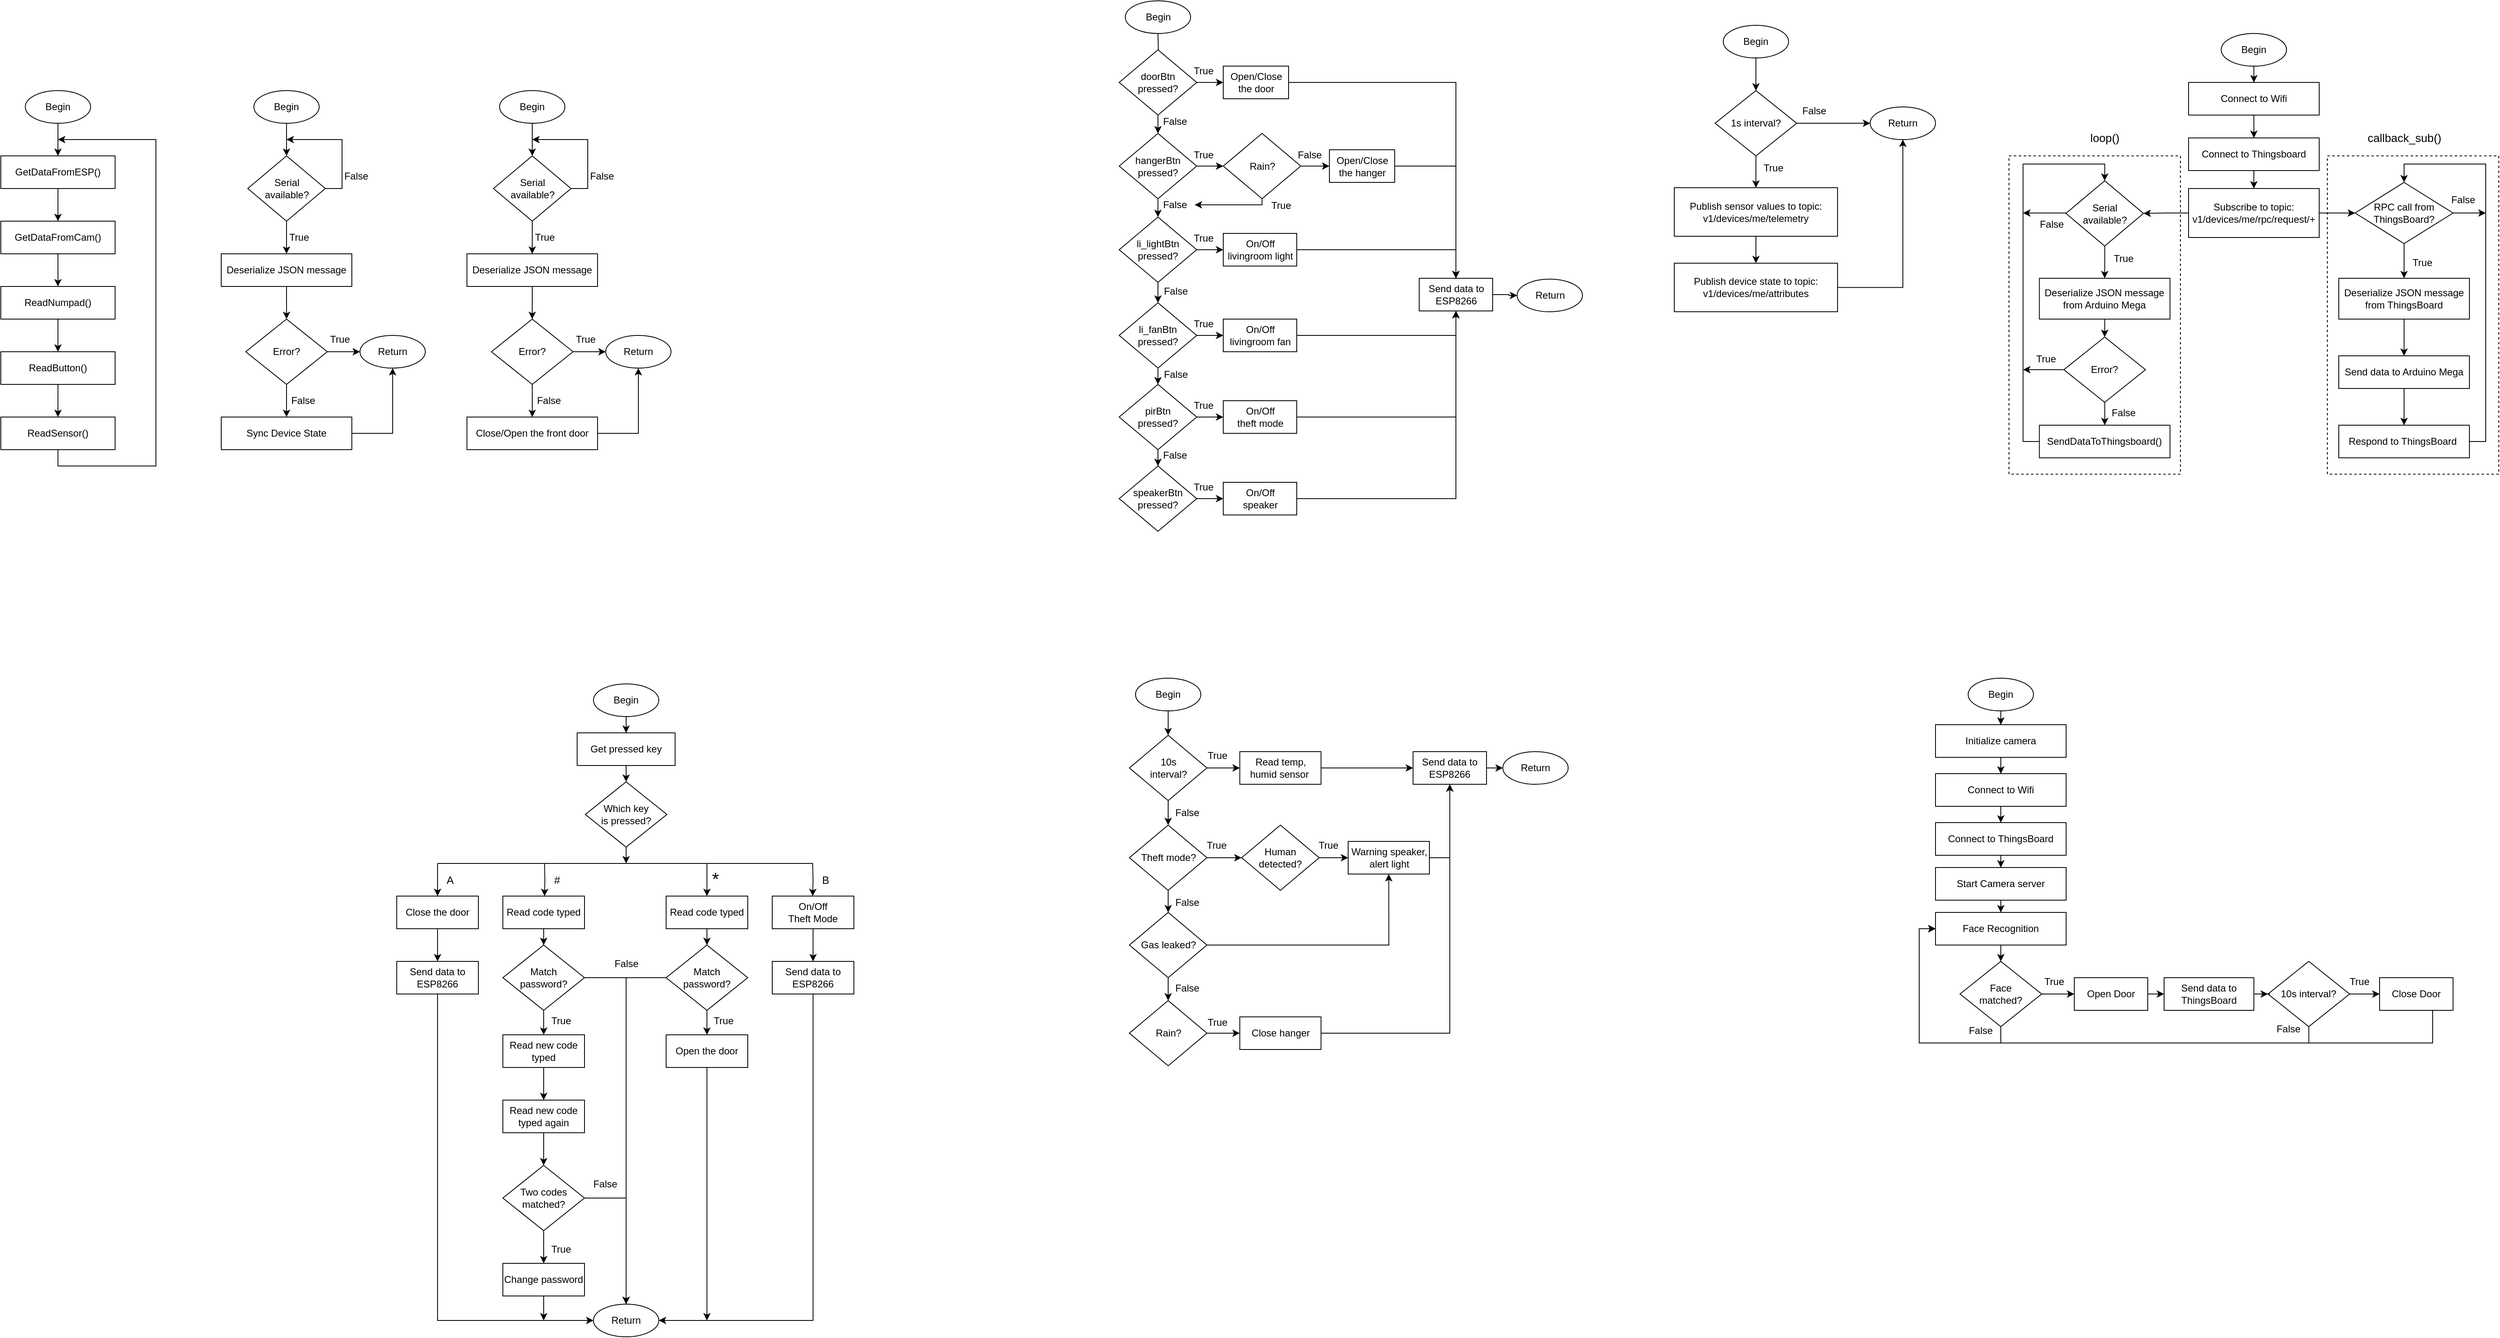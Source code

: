 <mxfile version="20.6.2" type="github">
  <diagram id="8T_DmFEaWRe2VI1obKvT" name="Page-1">
    <mxGraphModel dx="1209" dy="781" grid="0" gridSize="10" guides="1" tooltips="1" connect="1" arrows="1" fold="1" page="1" pageScale="1" pageWidth="1100" pageHeight="850" background="none" math="0" shadow="0">
      <root>
        <mxCell id="0" />
        <mxCell id="1" parent="0" />
        <mxCell id="-PVYNfKp2_SMiAzgi10n-19" value="" style="group" parent="1" vertex="1" connectable="0">
          <mxGeometry x="110" y="173" width="190" height="460" as="geometry" />
        </mxCell>
        <mxCell id="-PVYNfKp2_SMiAzgi10n-1" value="Begin" style="ellipse;whiteSpace=wrap;html=1;" parent="-PVYNfKp2_SMiAzgi10n-19" vertex="1">
          <mxGeometry x="30" width="80" height="40" as="geometry" />
        </mxCell>
        <mxCell id="-PVYNfKp2_SMiAzgi10n-2" value="GetDataFromESP()" style="rounded=0;whiteSpace=wrap;html=1;" parent="-PVYNfKp2_SMiAzgi10n-19" vertex="1">
          <mxGeometry y="80" width="140" height="40" as="geometry" />
        </mxCell>
        <mxCell id="-PVYNfKp2_SMiAzgi10n-7" style="edgeStyle=orthogonalEdgeStyle;rounded=0;orthogonalLoop=1;jettySize=auto;html=1;exitX=0.5;exitY=1;exitDx=0;exitDy=0;entryX=0.5;entryY=0;entryDx=0;entryDy=0;" parent="-PVYNfKp2_SMiAzgi10n-19" source="-PVYNfKp2_SMiAzgi10n-1" target="-PVYNfKp2_SMiAzgi10n-2" edge="1">
          <mxGeometry relative="1" as="geometry" />
        </mxCell>
        <mxCell id="-PVYNfKp2_SMiAzgi10n-3" value="GetDataFromCam()" style="rounded=0;whiteSpace=wrap;html=1;" parent="-PVYNfKp2_SMiAzgi10n-19" vertex="1">
          <mxGeometry y="160" width="140" height="40" as="geometry" />
        </mxCell>
        <mxCell id="-PVYNfKp2_SMiAzgi10n-8" style="edgeStyle=orthogonalEdgeStyle;rounded=0;orthogonalLoop=1;jettySize=auto;html=1;exitX=0.5;exitY=1;exitDx=0;exitDy=0;entryX=0.5;entryY=0;entryDx=0;entryDy=0;" parent="-PVYNfKp2_SMiAzgi10n-19" source="-PVYNfKp2_SMiAzgi10n-2" target="-PVYNfKp2_SMiAzgi10n-3" edge="1">
          <mxGeometry relative="1" as="geometry" />
        </mxCell>
        <mxCell id="-PVYNfKp2_SMiAzgi10n-4" value="ReadNumpad()" style="rounded=0;whiteSpace=wrap;html=1;" parent="-PVYNfKp2_SMiAzgi10n-19" vertex="1">
          <mxGeometry y="240" width="140" height="40" as="geometry" />
        </mxCell>
        <mxCell id="-PVYNfKp2_SMiAzgi10n-9" style="edgeStyle=orthogonalEdgeStyle;rounded=0;orthogonalLoop=1;jettySize=auto;html=1;exitX=0.5;exitY=1;exitDx=0;exitDy=0;entryX=0.5;entryY=0;entryDx=0;entryDy=0;" parent="-PVYNfKp2_SMiAzgi10n-19" source="-PVYNfKp2_SMiAzgi10n-3" target="-PVYNfKp2_SMiAzgi10n-4" edge="1">
          <mxGeometry relative="1" as="geometry" />
        </mxCell>
        <mxCell id="-PVYNfKp2_SMiAzgi10n-5" value="ReadButton()" style="rounded=0;whiteSpace=wrap;html=1;" parent="-PVYNfKp2_SMiAzgi10n-19" vertex="1">
          <mxGeometry y="320" width="140" height="40" as="geometry" />
        </mxCell>
        <mxCell id="-PVYNfKp2_SMiAzgi10n-10" style="edgeStyle=orthogonalEdgeStyle;rounded=0;orthogonalLoop=1;jettySize=auto;html=1;exitX=0.5;exitY=1;exitDx=0;exitDy=0;entryX=0.5;entryY=0;entryDx=0;entryDy=0;" parent="-PVYNfKp2_SMiAzgi10n-19" source="-PVYNfKp2_SMiAzgi10n-4" target="-PVYNfKp2_SMiAzgi10n-5" edge="1">
          <mxGeometry relative="1" as="geometry" />
        </mxCell>
        <mxCell id="-PVYNfKp2_SMiAzgi10n-6" value="ReadSensor()" style="rounded=0;whiteSpace=wrap;html=1;" parent="-PVYNfKp2_SMiAzgi10n-19" vertex="1">
          <mxGeometry y="400" width="140" height="40" as="geometry" />
        </mxCell>
        <mxCell id="-PVYNfKp2_SMiAzgi10n-11" style="edgeStyle=orthogonalEdgeStyle;rounded=0;orthogonalLoop=1;jettySize=auto;html=1;exitX=0.5;exitY=1;exitDx=0;exitDy=0;entryX=0.5;entryY=0;entryDx=0;entryDy=0;" parent="-PVYNfKp2_SMiAzgi10n-19" source="-PVYNfKp2_SMiAzgi10n-5" target="-PVYNfKp2_SMiAzgi10n-6" edge="1">
          <mxGeometry relative="1" as="geometry" />
        </mxCell>
        <mxCell id="-PVYNfKp2_SMiAzgi10n-18" value="" style="endArrow=classic;html=1;rounded=0;" parent="-PVYNfKp2_SMiAzgi10n-19" edge="1">
          <mxGeometry width="50" height="50" relative="1" as="geometry">
            <mxPoint x="70" y="440" as="sourcePoint" />
            <mxPoint x="70" y="60" as="targetPoint" />
            <Array as="points">
              <mxPoint x="70" y="460" />
              <mxPoint x="190" y="460" />
              <mxPoint x="190" y="60" />
            </Array>
          </mxGeometry>
        </mxCell>
        <mxCell id="-PVYNfKp2_SMiAzgi10n-22" style="edgeStyle=orthogonalEdgeStyle;rounded=0;orthogonalLoop=1;jettySize=auto;html=1;exitX=0.5;exitY=1;exitDx=0;exitDy=0;entryX=0.5;entryY=0;entryDx=0;entryDy=0;" parent="1" source="-PVYNfKp2_SMiAzgi10n-20" target="-PVYNfKp2_SMiAzgi10n-21" edge="1">
          <mxGeometry relative="1" as="geometry" />
        </mxCell>
        <mxCell id="-PVYNfKp2_SMiAzgi10n-20" value="Begin" style="ellipse;whiteSpace=wrap;html=1;" parent="1" vertex="1">
          <mxGeometry x="420" y="173" width="80" height="40" as="geometry" />
        </mxCell>
        <mxCell id="-PVYNfKp2_SMiAzgi10n-24" style="edgeStyle=orthogonalEdgeStyle;rounded=0;orthogonalLoop=1;jettySize=auto;html=1;exitX=1;exitY=0.5;exitDx=0;exitDy=0;" parent="1" source="-PVYNfKp2_SMiAzgi10n-21" edge="1">
          <mxGeometry relative="1" as="geometry">
            <mxPoint x="460" y="233" as="targetPoint" />
            <Array as="points">
              <mxPoint x="528" y="293" />
              <mxPoint x="528" y="233" />
              <mxPoint x="461" y="233" />
            </Array>
          </mxGeometry>
        </mxCell>
        <mxCell id="-PVYNfKp2_SMiAzgi10n-27" value="" style="edgeStyle=orthogonalEdgeStyle;rounded=0;orthogonalLoop=1;jettySize=auto;html=1;" parent="1" source="-PVYNfKp2_SMiAzgi10n-21" target="-PVYNfKp2_SMiAzgi10n-26" edge="1">
          <mxGeometry relative="1" as="geometry" />
        </mxCell>
        <mxCell id="-PVYNfKp2_SMiAzgi10n-21" value="Serial&lt;br&gt;available?" style="rhombus;whiteSpace=wrap;html=1;" parent="1" vertex="1">
          <mxGeometry x="412.5" y="253" width="95" height="80" as="geometry" />
        </mxCell>
        <mxCell id="-PVYNfKp2_SMiAzgi10n-25" value="False" style="text;html=1;align=center;verticalAlign=middle;resizable=0;points=[];autosize=1;strokeColor=none;fillColor=none;" parent="1" vertex="1">
          <mxGeometry x="520" y="263" width="50" height="30" as="geometry" />
        </mxCell>
        <mxCell id="-PVYNfKp2_SMiAzgi10n-29" style="edgeStyle=orthogonalEdgeStyle;rounded=0;orthogonalLoop=1;jettySize=auto;html=1;exitX=0.5;exitY=1;exitDx=0;exitDy=0;entryX=0.5;entryY=0;entryDx=0;entryDy=0;" parent="1" source="-PVYNfKp2_SMiAzgi10n-26" target="-PVYNfKp2_SMiAzgi10n-28" edge="1">
          <mxGeometry relative="1" as="geometry" />
        </mxCell>
        <mxCell id="-PVYNfKp2_SMiAzgi10n-26" value="Deserialize JSON message" style="whiteSpace=wrap;html=1;" parent="1" vertex="1">
          <mxGeometry x="380" y="373" width="160" height="40" as="geometry" />
        </mxCell>
        <mxCell id="-PVYNfKp2_SMiAzgi10n-37" value="" style="edgeStyle=orthogonalEdgeStyle;rounded=0;orthogonalLoop=1;jettySize=auto;html=1;" parent="1" source="-PVYNfKp2_SMiAzgi10n-28" target="-PVYNfKp2_SMiAzgi10n-36" edge="1">
          <mxGeometry relative="1" as="geometry" />
        </mxCell>
        <mxCell id="-PVYNfKp2_SMiAzgi10n-41" style="edgeStyle=orthogonalEdgeStyle;rounded=0;orthogonalLoop=1;jettySize=auto;html=1;entryX=0.5;entryY=0;entryDx=0;entryDy=0;" parent="1" source="-PVYNfKp2_SMiAzgi10n-28" target="-PVYNfKp2_SMiAzgi10n-40" edge="1">
          <mxGeometry relative="1" as="geometry" />
        </mxCell>
        <mxCell id="-PVYNfKp2_SMiAzgi10n-28" value="Error?" style="rhombus;whiteSpace=wrap;html=1;" parent="1" vertex="1">
          <mxGeometry x="410" y="453" width="100" height="80" as="geometry" />
        </mxCell>
        <mxCell id="-PVYNfKp2_SMiAzgi10n-36" value="Return" style="ellipse;whiteSpace=wrap;html=1;" parent="1" vertex="1">
          <mxGeometry x="550" y="473" width="80" height="40" as="geometry" />
        </mxCell>
        <mxCell id="-PVYNfKp2_SMiAzgi10n-38" value="True" style="text;html=1;align=center;verticalAlign=middle;resizable=0;points=[];autosize=1;strokeColor=none;fillColor=none;" parent="1" vertex="1">
          <mxGeometry x="500" y="463" width="50" height="30" as="geometry" />
        </mxCell>
        <mxCell id="-PVYNfKp2_SMiAzgi10n-44" style="edgeStyle=orthogonalEdgeStyle;rounded=0;orthogonalLoop=1;jettySize=auto;html=1;entryX=0.5;entryY=1;entryDx=0;entryDy=0;" parent="1" source="-PVYNfKp2_SMiAzgi10n-40" target="-PVYNfKp2_SMiAzgi10n-36" edge="1">
          <mxGeometry relative="1" as="geometry" />
        </mxCell>
        <mxCell id="-PVYNfKp2_SMiAzgi10n-40" value="Sync Device State" style="whiteSpace=wrap;html=1;" parent="1" vertex="1">
          <mxGeometry x="380" y="573" width="160" height="40" as="geometry" />
        </mxCell>
        <mxCell id="-PVYNfKp2_SMiAzgi10n-42" value="False" style="text;html=1;align=center;verticalAlign=middle;resizable=0;points=[];autosize=1;strokeColor=none;fillColor=none;" parent="1" vertex="1">
          <mxGeometry x="455" y="538" width="50" height="30" as="geometry" />
        </mxCell>
        <mxCell id="-PVYNfKp2_SMiAzgi10n-43" value="True" style="text;html=1;align=center;verticalAlign=middle;resizable=0;points=[];autosize=1;strokeColor=none;fillColor=none;" parent="1" vertex="1">
          <mxGeometry x="450" y="338" width="50" height="30" as="geometry" />
        </mxCell>
        <mxCell id="-PVYNfKp2_SMiAzgi10n-45" style="edgeStyle=orthogonalEdgeStyle;rounded=0;orthogonalLoop=1;jettySize=auto;html=1;exitX=0.5;exitY=1;exitDx=0;exitDy=0;entryX=0.5;entryY=0;entryDx=0;entryDy=0;" parent="1" source="-PVYNfKp2_SMiAzgi10n-46" target="-PVYNfKp2_SMiAzgi10n-49" edge="1">
          <mxGeometry relative="1" as="geometry" />
        </mxCell>
        <mxCell id="-PVYNfKp2_SMiAzgi10n-46" value="Begin" style="ellipse;whiteSpace=wrap;html=1;" parent="1" vertex="1">
          <mxGeometry x="721" y="173" width="80" height="40" as="geometry" />
        </mxCell>
        <mxCell id="-PVYNfKp2_SMiAzgi10n-47" style="edgeStyle=orthogonalEdgeStyle;rounded=0;orthogonalLoop=1;jettySize=auto;html=1;exitX=1;exitY=0.5;exitDx=0;exitDy=0;" parent="1" source="-PVYNfKp2_SMiAzgi10n-49" edge="1">
          <mxGeometry relative="1" as="geometry">
            <mxPoint x="761" y="233" as="targetPoint" />
            <Array as="points">
              <mxPoint x="829" y="293" />
              <mxPoint x="829" y="233" />
              <mxPoint x="762" y="233" />
            </Array>
          </mxGeometry>
        </mxCell>
        <mxCell id="-PVYNfKp2_SMiAzgi10n-48" value="" style="edgeStyle=orthogonalEdgeStyle;rounded=0;orthogonalLoop=1;jettySize=auto;html=1;" parent="1" source="-PVYNfKp2_SMiAzgi10n-49" target="-PVYNfKp2_SMiAzgi10n-52" edge="1">
          <mxGeometry relative="1" as="geometry" />
        </mxCell>
        <mxCell id="-PVYNfKp2_SMiAzgi10n-49" value="Serial&lt;br&gt;available?" style="rhombus;whiteSpace=wrap;html=1;" parent="1" vertex="1">
          <mxGeometry x="713.5" y="253" width="95" height="80" as="geometry" />
        </mxCell>
        <mxCell id="-PVYNfKp2_SMiAzgi10n-50" value="False" style="text;html=1;align=center;verticalAlign=middle;resizable=0;points=[];autosize=1;strokeColor=none;fillColor=none;" parent="1" vertex="1">
          <mxGeometry x="821" y="263" width="50" height="30" as="geometry" />
        </mxCell>
        <mxCell id="-PVYNfKp2_SMiAzgi10n-51" style="edgeStyle=orthogonalEdgeStyle;rounded=0;orthogonalLoop=1;jettySize=auto;html=1;exitX=0.5;exitY=1;exitDx=0;exitDy=0;entryX=0.5;entryY=0;entryDx=0;entryDy=0;" parent="1" source="-PVYNfKp2_SMiAzgi10n-52" target="-PVYNfKp2_SMiAzgi10n-55" edge="1">
          <mxGeometry relative="1" as="geometry" />
        </mxCell>
        <mxCell id="-PVYNfKp2_SMiAzgi10n-52" value="Deserialize JSON message" style="whiteSpace=wrap;html=1;" parent="1" vertex="1">
          <mxGeometry x="681" y="373" width="160" height="40" as="geometry" />
        </mxCell>
        <mxCell id="-PVYNfKp2_SMiAzgi10n-53" value="" style="edgeStyle=orthogonalEdgeStyle;rounded=0;orthogonalLoop=1;jettySize=auto;html=1;" parent="1" source="-PVYNfKp2_SMiAzgi10n-55" target="-PVYNfKp2_SMiAzgi10n-56" edge="1">
          <mxGeometry relative="1" as="geometry" />
        </mxCell>
        <mxCell id="-PVYNfKp2_SMiAzgi10n-54" style="edgeStyle=orthogonalEdgeStyle;rounded=0;orthogonalLoop=1;jettySize=auto;html=1;entryX=0.5;entryY=0;entryDx=0;entryDy=0;" parent="1" source="-PVYNfKp2_SMiAzgi10n-55" target="-PVYNfKp2_SMiAzgi10n-59" edge="1">
          <mxGeometry relative="1" as="geometry" />
        </mxCell>
        <mxCell id="-PVYNfKp2_SMiAzgi10n-55" value="Error?" style="rhombus;whiteSpace=wrap;html=1;" parent="1" vertex="1">
          <mxGeometry x="711" y="453" width="100" height="80" as="geometry" />
        </mxCell>
        <mxCell id="-PVYNfKp2_SMiAzgi10n-56" value="Return" style="ellipse;whiteSpace=wrap;html=1;" parent="1" vertex="1">
          <mxGeometry x="851" y="473" width="80" height="40" as="geometry" />
        </mxCell>
        <mxCell id="-PVYNfKp2_SMiAzgi10n-57" value="True" style="text;html=1;align=center;verticalAlign=middle;resizable=0;points=[];autosize=1;strokeColor=none;fillColor=none;" parent="1" vertex="1">
          <mxGeometry x="801" y="463" width="50" height="30" as="geometry" />
        </mxCell>
        <mxCell id="-PVYNfKp2_SMiAzgi10n-58" style="edgeStyle=orthogonalEdgeStyle;rounded=0;orthogonalLoop=1;jettySize=auto;html=1;entryX=0.5;entryY=1;entryDx=0;entryDy=0;" parent="1" source="-PVYNfKp2_SMiAzgi10n-59" target="-PVYNfKp2_SMiAzgi10n-56" edge="1">
          <mxGeometry relative="1" as="geometry" />
        </mxCell>
        <mxCell id="-PVYNfKp2_SMiAzgi10n-59" value="Close/Open the front door" style="whiteSpace=wrap;html=1;" parent="1" vertex="1">
          <mxGeometry x="681" y="573" width="160" height="40" as="geometry" />
        </mxCell>
        <mxCell id="-PVYNfKp2_SMiAzgi10n-60" value="False" style="text;html=1;align=center;verticalAlign=middle;resizable=0;points=[];autosize=1;strokeColor=none;fillColor=none;" parent="1" vertex="1">
          <mxGeometry x="756" y="538" width="50" height="30" as="geometry" />
        </mxCell>
        <mxCell id="-PVYNfKp2_SMiAzgi10n-61" value="True" style="text;html=1;align=center;verticalAlign=middle;resizable=0;points=[];autosize=1;strokeColor=none;fillColor=none;" parent="1" vertex="1">
          <mxGeometry x="751" y="338" width="50" height="30" as="geometry" />
        </mxCell>
        <mxCell id="-PVYNfKp2_SMiAzgi10n-66" style="edgeStyle=orthogonalEdgeStyle;rounded=0;orthogonalLoop=1;jettySize=auto;html=1;exitX=0.5;exitY=1;exitDx=0;exitDy=0;" parent="1" source="-PVYNfKp2_SMiAzgi10n-62" target="-PVYNfKp2_SMiAzgi10n-64" edge="1">
          <mxGeometry relative="1" as="geometry" />
        </mxCell>
        <mxCell id="-PVYNfKp2_SMiAzgi10n-62" value="Begin" style="ellipse;whiteSpace=wrap;html=1;" parent="1" vertex="1">
          <mxGeometry x="836" y="900" width="80" height="40" as="geometry" />
        </mxCell>
        <mxCell id="-PVYNfKp2_SMiAzgi10n-69" style="edgeStyle=orthogonalEdgeStyle;rounded=0;orthogonalLoop=1;jettySize=auto;html=1;exitX=0.5;exitY=1;exitDx=0;exitDy=0;entryX=0.5;entryY=0;entryDx=0;entryDy=0;fontSize=12;fontColor=#CC0066;" parent="1" source="-PVYNfKp2_SMiAzgi10n-64" target="-PVYNfKp2_SMiAzgi10n-68" edge="1">
          <mxGeometry relative="1" as="geometry" />
        </mxCell>
        <mxCell id="-PVYNfKp2_SMiAzgi10n-64" value="Get pressed key" style="whiteSpace=wrap;html=1;" parent="1" vertex="1">
          <mxGeometry x="816" y="960" width="120" height="40" as="geometry" />
        </mxCell>
        <mxCell id="-PVYNfKp2_SMiAzgi10n-74" style="edgeStyle=orthogonalEdgeStyle;rounded=0;orthogonalLoop=1;jettySize=auto;html=1;fontSize=12;fontColor=#CC0066;" parent="1" source="-PVYNfKp2_SMiAzgi10n-68" edge="1">
          <mxGeometry relative="1" as="geometry">
            <mxPoint x="876" y="1120" as="targetPoint" />
          </mxGeometry>
        </mxCell>
        <mxCell id="-PVYNfKp2_SMiAzgi10n-68" value="Which key&lt;br&gt;is pressed?" style="rhombus;whiteSpace=wrap;html=1;" parent="1" vertex="1">
          <mxGeometry x="826" y="1020" width="100" height="80" as="geometry" />
        </mxCell>
        <mxCell id="-PVYNfKp2_SMiAzgi10n-76" value="" style="endArrow=none;html=1;rounded=0;fontSize=12;fontColor=#CC0066;" parent="1" edge="1">
          <mxGeometry width="50" height="50" relative="1" as="geometry">
            <mxPoint x="645" y="1120" as="sourcePoint" />
            <mxPoint x="1105" y="1120" as="targetPoint" />
          </mxGeometry>
        </mxCell>
        <mxCell id="-PVYNfKp2_SMiAzgi10n-77" value="" style="endArrow=classic;html=1;rounded=0;fontSize=12;fontColor=#CC0066;" parent="1" edge="1">
          <mxGeometry width="50" height="50" relative="1" as="geometry">
            <mxPoint x="975" y="1120" as="sourcePoint" />
            <mxPoint x="975" y="1160" as="targetPoint" />
          </mxGeometry>
        </mxCell>
        <mxCell id="-PVYNfKp2_SMiAzgi10n-78" value="&lt;font style=&quot;font-size: 22px;&quot; color=&quot;#000000&quot;&gt;*&lt;/font&gt;" style="text;html=1;align=center;verticalAlign=middle;resizable=0;points=[];autosize=1;strokeColor=none;fillColor=none;fontSize=12;fontColor=#CC0066;" parent="1" vertex="1">
          <mxGeometry x="970" y="1120" width="30" height="40" as="geometry" />
        </mxCell>
        <mxCell id="-PVYNfKp2_SMiAzgi10n-82" value="" style="edgeStyle=orthogonalEdgeStyle;rounded=0;orthogonalLoop=1;jettySize=auto;html=1;fontSize=22;fontColor=#000000;" parent="1" source="-PVYNfKp2_SMiAzgi10n-80" target="-PVYNfKp2_SMiAzgi10n-81" edge="1">
          <mxGeometry relative="1" as="geometry" />
        </mxCell>
        <mxCell id="-PVYNfKp2_SMiAzgi10n-80" value="Read code typed" style="whiteSpace=wrap;html=1;" parent="1" vertex="1">
          <mxGeometry x="925" y="1160" width="100" height="40" as="geometry" />
        </mxCell>
        <mxCell id="-PVYNfKp2_SMiAzgi10n-84" value="" style="edgeStyle=orthogonalEdgeStyle;rounded=0;orthogonalLoop=1;jettySize=auto;html=1;fontSize=22;fontColor=#000000;" parent="1" source="-PVYNfKp2_SMiAzgi10n-81" target="-PVYNfKp2_SMiAzgi10n-83" edge="1">
          <mxGeometry relative="1" as="geometry" />
        </mxCell>
        <mxCell id="-PVYNfKp2_SMiAzgi10n-108" style="edgeStyle=orthogonalEdgeStyle;rounded=0;orthogonalLoop=1;jettySize=auto;html=1;entryX=0.5;entryY=0;entryDx=0;entryDy=0;fontSize=13;fontColor=#000000;" parent="1" source="-PVYNfKp2_SMiAzgi10n-81" target="-PVYNfKp2_SMiAzgi10n-101" edge="1">
          <mxGeometry relative="1" as="geometry" />
        </mxCell>
        <mxCell id="-PVYNfKp2_SMiAzgi10n-81" value="Match&lt;br&gt;password?" style="rhombus;whiteSpace=wrap;html=1;" parent="1" vertex="1">
          <mxGeometry x="925" y="1220" width="100" height="80" as="geometry" />
        </mxCell>
        <mxCell id="-PVYNfKp2_SMiAzgi10n-128" style="edgeStyle=orthogonalEdgeStyle;rounded=0;orthogonalLoop=1;jettySize=auto;html=1;fontSize=13;fontColor=#000000;" parent="1" source="-PVYNfKp2_SMiAzgi10n-83" edge="1">
          <mxGeometry relative="1" as="geometry">
            <mxPoint x="975" y="1680" as="targetPoint" />
          </mxGeometry>
        </mxCell>
        <mxCell id="-PVYNfKp2_SMiAzgi10n-83" value="Open the door" style="whiteSpace=wrap;html=1;" parent="1" vertex="1">
          <mxGeometry x="925" y="1330" width="100" height="40" as="geometry" />
        </mxCell>
        <mxCell id="-PVYNfKp2_SMiAzgi10n-85" value="&lt;font style=&quot;font-size: 12px;&quot;&gt;True&lt;/font&gt;" style="text;html=1;align=center;verticalAlign=middle;resizable=0;points=[];autosize=1;strokeColor=none;fillColor=none;fontSize=22;fontColor=#000000;" parent="1" vertex="1">
          <mxGeometry x="970" y="1290" width="50" height="40" as="geometry" />
        </mxCell>
        <mxCell id="-PVYNfKp2_SMiAzgi10n-86" value="&lt;font style=&quot;font-size: 13px;&quot; color=&quot;#000000&quot;&gt;#&lt;/font&gt;" style="text;html=1;align=center;verticalAlign=middle;resizable=0;points=[];autosize=1;strokeColor=none;fillColor=none;fontSize=12;fontColor=#CC0066;" parent="1" vertex="1">
          <mxGeometry x="776" y="1125" width="30" height="30" as="geometry" />
        </mxCell>
        <mxCell id="-PVYNfKp2_SMiAzgi10n-87" value="" style="edgeStyle=orthogonalEdgeStyle;rounded=0;orthogonalLoop=1;jettySize=auto;html=1;fontSize=22;fontColor=#000000;" parent="1" edge="1">
          <mxGeometry relative="1" as="geometry">
            <mxPoint x="776" y="1120" as="sourcePoint" />
            <mxPoint x="776" y="1160" as="targetPoint" />
          </mxGeometry>
        </mxCell>
        <mxCell id="-PVYNfKp2_SMiAzgi10n-90" value="" style="edgeStyle=orthogonalEdgeStyle;rounded=0;orthogonalLoop=1;jettySize=auto;html=1;fontSize=13;fontColor=#000000;" parent="1" source="-PVYNfKp2_SMiAzgi10n-88" target="-PVYNfKp2_SMiAzgi10n-89" edge="1">
          <mxGeometry relative="1" as="geometry" />
        </mxCell>
        <mxCell id="-PVYNfKp2_SMiAzgi10n-88" value="Read code typed" style="whiteSpace=wrap;html=1;" parent="1" vertex="1">
          <mxGeometry x="725" y="1160" width="100" height="40" as="geometry" />
        </mxCell>
        <mxCell id="-PVYNfKp2_SMiAzgi10n-92" value="" style="edgeStyle=orthogonalEdgeStyle;rounded=0;orthogonalLoop=1;jettySize=auto;html=1;fontSize=13;fontColor=#000000;" parent="1" source="-PVYNfKp2_SMiAzgi10n-89" target="-PVYNfKp2_SMiAzgi10n-91" edge="1">
          <mxGeometry relative="1" as="geometry" />
        </mxCell>
        <mxCell id="-PVYNfKp2_SMiAzgi10n-105" style="edgeStyle=orthogonalEdgeStyle;rounded=0;orthogonalLoop=1;jettySize=auto;html=1;fontSize=13;fontColor=#000000;" parent="1" source="-PVYNfKp2_SMiAzgi10n-89" target="-PVYNfKp2_SMiAzgi10n-101" edge="1">
          <mxGeometry relative="1" as="geometry" />
        </mxCell>
        <mxCell id="-PVYNfKp2_SMiAzgi10n-89" value="Match&lt;br&gt;password?" style="rhombus;whiteSpace=wrap;html=1;" parent="1" vertex="1">
          <mxGeometry x="725" y="1220" width="100" height="80" as="geometry" />
        </mxCell>
        <mxCell id="-PVYNfKp2_SMiAzgi10n-94" value="" style="edgeStyle=orthogonalEdgeStyle;rounded=0;orthogonalLoop=1;jettySize=auto;html=1;fontSize=13;fontColor=#000000;" parent="1" source="-PVYNfKp2_SMiAzgi10n-91" target="-PVYNfKp2_SMiAzgi10n-93" edge="1">
          <mxGeometry relative="1" as="geometry" />
        </mxCell>
        <mxCell id="-PVYNfKp2_SMiAzgi10n-91" value="Read new code typed" style="whiteSpace=wrap;html=1;" parent="1" vertex="1">
          <mxGeometry x="725" y="1330" width="100" height="40" as="geometry" />
        </mxCell>
        <mxCell id="-PVYNfKp2_SMiAzgi10n-97" value="" style="edgeStyle=orthogonalEdgeStyle;rounded=0;orthogonalLoop=1;jettySize=auto;html=1;fontSize=13;fontColor=#000000;" parent="1" source="-PVYNfKp2_SMiAzgi10n-93" target="-PVYNfKp2_SMiAzgi10n-96" edge="1">
          <mxGeometry relative="1" as="geometry" />
        </mxCell>
        <mxCell id="-PVYNfKp2_SMiAzgi10n-93" value="Read new code typed again" style="whiteSpace=wrap;html=1;" parent="1" vertex="1">
          <mxGeometry x="725" y="1410" width="100" height="40" as="geometry" />
        </mxCell>
        <mxCell id="-PVYNfKp2_SMiAzgi10n-95" value="&lt;font style=&quot;font-size: 12px;&quot;&gt;True&lt;/font&gt;" style="text;html=1;align=center;verticalAlign=middle;resizable=0;points=[];autosize=1;strokeColor=none;fillColor=none;fontSize=22;fontColor=#000000;" parent="1" vertex="1">
          <mxGeometry x="771" y="1290" width="50" height="40" as="geometry" />
        </mxCell>
        <mxCell id="-PVYNfKp2_SMiAzgi10n-99" value="" style="edgeStyle=orthogonalEdgeStyle;rounded=0;orthogonalLoop=1;jettySize=auto;html=1;fontSize=13;fontColor=#000000;" parent="1" source="-PVYNfKp2_SMiAzgi10n-96" target="-PVYNfKp2_SMiAzgi10n-98" edge="1">
          <mxGeometry relative="1" as="geometry" />
        </mxCell>
        <mxCell id="-PVYNfKp2_SMiAzgi10n-110" style="edgeStyle=orthogonalEdgeStyle;rounded=0;orthogonalLoop=1;jettySize=auto;html=1;entryX=0.5;entryY=0;entryDx=0;entryDy=0;fontSize=13;fontColor=#000000;" parent="1" source="-PVYNfKp2_SMiAzgi10n-96" target="-PVYNfKp2_SMiAzgi10n-101" edge="1">
          <mxGeometry relative="1" as="geometry" />
        </mxCell>
        <mxCell id="-PVYNfKp2_SMiAzgi10n-96" value="Two codes &lt;br&gt;matched?" style="rhombus;whiteSpace=wrap;html=1;" parent="1" vertex="1">
          <mxGeometry x="725" y="1490" width="100" height="80" as="geometry" />
        </mxCell>
        <mxCell id="-PVYNfKp2_SMiAzgi10n-118" style="edgeStyle=orthogonalEdgeStyle;rounded=0;orthogonalLoop=1;jettySize=auto;html=1;fontSize=13;fontColor=#000000;" parent="1" source="-PVYNfKp2_SMiAzgi10n-98" edge="1">
          <mxGeometry relative="1" as="geometry">
            <mxPoint x="775" y="1680" as="targetPoint" />
          </mxGeometry>
        </mxCell>
        <mxCell id="-PVYNfKp2_SMiAzgi10n-98" value="Change password" style="whiteSpace=wrap;html=1;" parent="1" vertex="1">
          <mxGeometry x="725" y="1610" width="100" height="40" as="geometry" />
        </mxCell>
        <mxCell id="-PVYNfKp2_SMiAzgi10n-100" value="&lt;font style=&quot;font-size: 12px;&quot;&gt;True&lt;/font&gt;" style="text;html=1;align=center;verticalAlign=middle;resizable=0;points=[];autosize=1;strokeColor=none;fillColor=none;fontSize=22;fontColor=#000000;" parent="1" vertex="1">
          <mxGeometry x="771" y="1570" width="50" height="40" as="geometry" />
        </mxCell>
        <mxCell id="-PVYNfKp2_SMiAzgi10n-101" value="Return" style="ellipse;whiteSpace=wrap;html=1;" parent="1" vertex="1">
          <mxGeometry x="836" y="1660" width="80" height="40" as="geometry" />
        </mxCell>
        <mxCell id="-PVYNfKp2_SMiAzgi10n-109" value="&lt;font style=&quot;font-size: 12px;&quot;&gt;False&lt;/font&gt;" style="text;html=1;align=center;verticalAlign=middle;resizable=0;points=[];autosize=1;strokeColor=none;fillColor=none;fontSize=22;fontColor=#000000;" parent="1" vertex="1">
          <mxGeometry x="851" y="1220" width="50" height="40" as="geometry" />
        </mxCell>
        <mxCell id="-PVYNfKp2_SMiAzgi10n-111" value="&lt;font style=&quot;font-size: 12px;&quot;&gt;False&lt;/font&gt;" style="text;html=1;align=center;verticalAlign=middle;resizable=0;points=[];autosize=1;strokeColor=none;fillColor=none;fontSize=22;fontColor=#000000;" parent="1" vertex="1">
          <mxGeometry x="825" y="1490" width="50" height="40" as="geometry" />
        </mxCell>
        <mxCell id="-PVYNfKp2_SMiAzgi10n-119" value="" style="edgeStyle=orthogonalEdgeStyle;rounded=0;orthogonalLoop=1;jettySize=auto;html=1;fontSize=13;fontColor=#000000;" parent="1" source="-PVYNfKp2_SMiAzgi10n-112" target="-PVYNfKp2_SMiAzgi10n-115" edge="1">
          <mxGeometry relative="1" as="geometry" />
        </mxCell>
        <mxCell id="-PVYNfKp2_SMiAzgi10n-112" value="Close the door" style="whiteSpace=wrap;html=1;" parent="1" vertex="1">
          <mxGeometry x="595" y="1160" width="100" height="40" as="geometry" />
        </mxCell>
        <mxCell id="-PVYNfKp2_SMiAzgi10n-113" value="" style="endArrow=classic;html=1;rounded=0;fontSize=13;fontColor=#000000;entryX=0.5;entryY=0;entryDx=0;entryDy=0;" parent="1" target="-PVYNfKp2_SMiAzgi10n-112" edge="1">
          <mxGeometry width="50" height="50" relative="1" as="geometry">
            <mxPoint x="645" y="1120" as="sourcePoint" />
            <mxPoint x="425" y="1390" as="targetPoint" />
          </mxGeometry>
        </mxCell>
        <mxCell id="-PVYNfKp2_SMiAzgi10n-114" value="A" style="text;html=1;align=center;verticalAlign=middle;resizable=0;points=[];autosize=1;strokeColor=none;fillColor=none;fontSize=13;fontColor=#000000;" parent="1" vertex="1">
          <mxGeometry x="645" y="1125" width="30" height="30" as="geometry" />
        </mxCell>
        <mxCell id="-PVYNfKp2_SMiAzgi10n-116" style="edgeStyle=orthogonalEdgeStyle;rounded=0;orthogonalLoop=1;jettySize=auto;html=1;entryX=0;entryY=0.5;entryDx=0;entryDy=0;fontSize=13;fontColor=#000000;" parent="1" source="-PVYNfKp2_SMiAzgi10n-115" target="-PVYNfKp2_SMiAzgi10n-101" edge="1">
          <mxGeometry relative="1" as="geometry">
            <Array as="points">
              <mxPoint x="645" y="1680" />
            </Array>
          </mxGeometry>
        </mxCell>
        <mxCell id="-PVYNfKp2_SMiAzgi10n-115" value="Send data to ESP8266" style="whiteSpace=wrap;html=1;" parent="1" vertex="1">
          <mxGeometry x="595" y="1240" width="100" height="40" as="geometry" />
        </mxCell>
        <mxCell id="-PVYNfKp2_SMiAzgi10n-122" value="" style="edgeStyle=orthogonalEdgeStyle;rounded=0;orthogonalLoop=1;jettySize=auto;html=1;fontSize=13;fontColor=#000000;" parent="1" source="-PVYNfKp2_SMiAzgi10n-120" target="-PVYNfKp2_SMiAzgi10n-121" edge="1">
          <mxGeometry relative="1" as="geometry" />
        </mxCell>
        <mxCell id="-PVYNfKp2_SMiAzgi10n-120" value="On/Off&lt;br&gt;Theft Mode" style="whiteSpace=wrap;html=1;" parent="1" vertex="1">
          <mxGeometry x="1055" y="1160" width="100" height="40" as="geometry" />
        </mxCell>
        <mxCell id="-PVYNfKp2_SMiAzgi10n-126" style="edgeStyle=orthogonalEdgeStyle;rounded=0;orthogonalLoop=1;jettySize=auto;html=1;entryX=1;entryY=0.5;entryDx=0;entryDy=0;fontSize=13;fontColor=#000000;" parent="1" source="-PVYNfKp2_SMiAzgi10n-121" target="-PVYNfKp2_SMiAzgi10n-101" edge="1">
          <mxGeometry relative="1" as="geometry">
            <Array as="points">
              <mxPoint x="1105" y="1680" />
            </Array>
          </mxGeometry>
        </mxCell>
        <mxCell id="-PVYNfKp2_SMiAzgi10n-121" value="Send data to ESP8266" style="whiteSpace=wrap;html=1;" parent="1" vertex="1">
          <mxGeometry x="1055" y="1240" width="100" height="40" as="geometry" />
        </mxCell>
        <mxCell id="-PVYNfKp2_SMiAzgi10n-124" value="" style="edgeStyle=orthogonalEdgeStyle;rounded=0;orthogonalLoop=1;jettySize=auto;html=1;fontSize=22;fontColor=#000000;" parent="1" edge="1">
          <mxGeometry relative="1" as="geometry">
            <mxPoint x="1104.5" y="1120" as="sourcePoint" />
            <mxPoint x="1104.5" y="1160" as="targetPoint" />
          </mxGeometry>
        </mxCell>
        <mxCell id="-PVYNfKp2_SMiAzgi10n-125" value="B" style="text;html=1;align=center;verticalAlign=middle;resizable=0;points=[];autosize=1;strokeColor=none;fillColor=none;fontSize=13;fontColor=#000000;" parent="1" vertex="1">
          <mxGeometry x="1105" y="1125" width="30" height="30" as="geometry" />
        </mxCell>
        <mxCell id="-PVYNfKp2_SMiAzgi10n-132" value="" style="edgeStyle=orthogonalEdgeStyle;rounded=0;orthogonalLoop=1;jettySize=auto;html=1;fontSize=13;fontColor=#000000;" parent="1" target="-PVYNfKp2_SMiAzgi10n-130" edge="1">
          <mxGeometry relative="1" as="geometry">
            <mxPoint x="1527.5" y="103" as="sourcePoint" />
          </mxGeometry>
        </mxCell>
        <mxCell id="-PVYNfKp2_SMiAzgi10n-129" value="Begin" style="ellipse;whiteSpace=wrap;html=1;" parent="1" vertex="1">
          <mxGeometry x="1487.5" y="63" width="80" height="40" as="geometry" />
        </mxCell>
        <mxCell id="-PVYNfKp2_SMiAzgi10n-133" value="" style="edgeStyle=orthogonalEdgeStyle;rounded=0;orthogonalLoop=1;jettySize=auto;html=1;fontSize=13;fontColor=#000000;" parent="1" source="-PVYNfKp2_SMiAzgi10n-130" target="-PVYNfKp2_SMiAzgi10n-131" edge="1">
          <mxGeometry relative="1" as="geometry" />
        </mxCell>
        <mxCell id="-PVYNfKp2_SMiAzgi10n-136" value="" style="edgeStyle=orthogonalEdgeStyle;rounded=0;orthogonalLoop=1;jettySize=auto;html=1;fontSize=12;fontColor=#000000;" parent="1" source="-PVYNfKp2_SMiAzgi10n-130" target="-PVYNfKp2_SMiAzgi10n-135" edge="1">
          <mxGeometry relative="1" as="geometry" />
        </mxCell>
        <mxCell id="-PVYNfKp2_SMiAzgi10n-130" value="doorBtn pressed?" style="rhombus;whiteSpace=wrap;html=1;" parent="1" vertex="1">
          <mxGeometry x="1480" y="123" width="95" height="80" as="geometry" />
        </mxCell>
        <mxCell id="-PVYNfKp2_SMiAzgi10n-177" style="edgeStyle=orthogonalEdgeStyle;rounded=0;orthogonalLoop=1;jettySize=auto;html=1;entryX=0.5;entryY=0;entryDx=0;entryDy=0;fontSize=12;fontColor=#000000;" parent="1" source="-PVYNfKp2_SMiAzgi10n-131" target="-PVYNfKp2_SMiAzgi10n-176" edge="1">
          <mxGeometry relative="1" as="geometry" />
        </mxCell>
        <mxCell id="-PVYNfKp2_SMiAzgi10n-131" value="Open/Close the door" style="whiteSpace=wrap;html=1;" parent="1" vertex="1">
          <mxGeometry x="1607.5" y="143" width="80" height="40" as="geometry" />
        </mxCell>
        <mxCell id="-PVYNfKp2_SMiAzgi10n-134" value="&lt;font style=&quot;font-size: 12px;&quot;&gt;True&lt;/font&gt;" style="text;html=1;align=center;verticalAlign=middle;resizable=0;points=[];autosize=1;strokeColor=none;fillColor=none;fontSize=13;fontColor=#000000;" parent="1" vertex="1">
          <mxGeometry x="1557.5" y="133" width="50" height="30" as="geometry" />
        </mxCell>
        <mxCell id="-PVYNfKp2_SMiAzgi10n-143" value="" style="edgeStyle=orthogonalEdgeStyle;rounded=0;orthogonalLoop=1;jettySize=auto;html=1;fontSize=12;fontColor=#000000;" parent="1" source="-PVYNfKp2_SMiAzgi10n-135" target="-PVYNfKp2_SMiAzgi10n-142" edge="1">
          <mxGeometry relative="1" as="geometry" />
        </mxCell>
        <mxCell id="-PVYNfKp2_SMiAzgi10n-146" value="" style="edgeStyle=orthogonalEdgeStyle;rounded=0;orthogonalLoop=1;jettySize=auto;html=1;fontSize=12;fontColor=#000000;" parent="1" source="-PVYNfKp2_SMiAzgi10n-135" target="-PVYNfKp2_SMiAzgi10n-145" edge="1">
          <mxGeometry relative="1" as="geometry" />
        </mxCell>
        <mxCell id="-PVYNfKp2_SMiAzgi10n-135" value="hangerBtn pressed?" style="rhombus;whiteSpace=wrap;html=1;" parent="1" vertex="1">
          <mxGeometry x="1480" y="225.5" width="95" height="80" as="geometry" />
        </mxCell>
        <mxCell id="-PVYNfKp2_SMiAzgi10n-137" value="False" style="text;html=1;align=center;verticalAlign=middle;resizable=0;points=[];autosize=1;strokeColor=none;fillColor=none;fontSize=12;fontColor=#000000;" parent="1" vertex="1">
          <mxGeometry x="1522.5" y="195.5" width="50" height="30" as="geometry" />
        </mxCell>
        <mxCell id="-PVYNfKp2_SMiAzgi10n-180" style="edgeStyle=orthogonalEdgeStyle;rounded=0;orthogonalLoop=1;jettySize=auto;html=1;fontSize=12;fontColor=#000000;" parent="1" source="-PVYNfKp2_SMiAzgi10n-138" target="-PVYNfKp2_SMiAzgi10n-176" edge="1">
          <mxGeometry relative="1" as="geometry" />
        </mxCell>
        <mxCell id="-PVYNfKp2_SMiAzgi10n-138" value="Open/Close the hanger" style="whiteSpace=wrap;html=1;" parent="1" vertex="1">
          <mxGeometry x="1737.5" y="245.5" width="80" height="40" as="geometry" />
        </mxCell>
        <mxCell id="-PVYNfKp2_SMiAzgi10n-140" value="&lt;font style=&quot;font-size: 12px;&quot;&gt;True&lt;/font&gt;" style="text;html=1;align=center;verticalAlign=middle;resizable=0;points=[];autosize=1;strokeColor=none;fillColor=none;fontSize=13;fontColor=#000000;" parent="1" vertex="1">
          <mxGeometry x="1557.5" y="236" width="50" height="30" as="geometry" />
        </mxCell>
        <mxCell id="-PVYNfKp2_SMiAzgi10n-154" value="" style="edgeStyle=orthogonalEdgeStyle;rounded=0;orthogonalLoop=1;jettySize=auto;html=1;fontSize=12;fontColor=#000000;" parent="1" source="-PVYNfKp2_SMiAzgi10n-142" target="-PVYNfKp2_SMiAzgi10n-153" edge="1">
          <mxGeometry relative="1" as="geometry" />
        </mxCell>
        <mxCell id="-PVYNfKp2_SMiAzgi10n-157" value="" style="edgeStyle=orthogonalEdgeStyle;rounded=0;orthogonalLoop=1;jettySize=auto;html=1;fontSize=12;fontColor=#000000;" parent="1" source="-PVYNfKp2_SMiAzgi10n-142" target="-PVYNfKp2_SMiAzgi10n-156" edge="1">
          <mxGeometry relative="1" as="geometry" />
        </mxCell>
        <mxCell id="-PVYNfKp2_SMiAzgi10n-142" value="li_lightBtn pressed?" style="rhombus;whiteSpace=wrap;html=1;" parent="1" vertex="1">
          <mxGeometry x="1480" y="328" width="95" height="80" as="geometry" />
        </mxCell>
        <mxCell id="-PVYNfKp2_SMiAzgi10n-144" value="False" style="text;html=1;align=center;verticalAlign=middle;resizable=0;points=[];autosize=1;strokeColor=none;fillColor=none;fontSize=12;fontColor=#000000;" parent="1" vertex="1">
          <mxGeometry x="1522.5" y="298" width="50" height="30" as="geometry" />
        </mxCell>
        <mxCell id="-PVYNfKp2_SMiAzgi10n-148" value="" style="edgeStyle=orthogonalEdgeStyle;rounded=0;orthogonalLoop=1;jettySize=auto;html=1;fontSize=12;fontColor=#000000;" parent="1" source="-PVYNfKp2_SMiAzgi10n-145" target="-PVYNfKp2_SMiAzgi10n-138" edge="1">
          <mxGeometry relative="1" as="geometry" />
        </mxCell>
        <mxCell id="-PVYNfKp2_SMiAzgi10n-151" style="edgeStyle=orthogonalEdgeStyle;rounded=0;orthogonalLoop=1;jettySize=auto;html=1;fontSize=12;fontColor=#000000;" parent="1" source="-PVYNfKp2_SMiAzgi10n-145" target="-PVYNfKp2_SMiAzgi10n-144" edge="1">
          <mxGeometry relative="1" as="geometry">
            <Array as="points">
              <mxPoint x="1655.5" y="313" />
            </Array>
          </mxGeometry>
        </mxCell>
        <mxCell id="-PVYNfKp2_SMiAzgi10n-145" value="Rain?" style="rhombus;whiteSpace=wrap;html=1;" parent="1" vertex="1">
          <mxGeometry x="1607.5" y="225.5" width="95" height="80" as="geometry" />
        </mxCell>
        <mxCell id="-PVYNfKp2_SMiAzgi10n-149" value="&lt;font style=&quot;font-size: 12px;&quot;&gt;False&lt;/font&gt;" style="text;html=1;align=center;verticalAlign=middle;resizable=0;points=[];autosize=1;strokeColor=none;fillColor=none;fontSize=13;fontColor=#000000;" parent="1" vertex="1">
          <mxGeometry x="1687.5" y="236" width="50" height="30" as="geometry" />
        </mxCell>
        <mxCell id="-PVYNfKp2_SMiAzgi10n-152" value="&lt;font style=&quot;font-size: 12px;&quot;&gt;True&lt;/font&gt;" style="text;html=1;align=center;verticalAlign=middle;resizable=0;points=[];autosize=1;strokeColor=none;fillColor=none;fontSize=13;fontColor=#000000;" parent="1" vertex="1">
          <mxGeometry x="1652.5" y="298" width="50" height="30" as="geometry" />
        </mxCell>
        <mxCell id="-PVYNfKp2_SMiAzgi10n-181" style="edgeStyle=orthogonalEdgeStyle;rounded=0;orthogonalLoop=1;jettySize=auto;html=1;fontSize=12;fontColor=#000000;" parent="1" source="-PVYNfKp2_SMiAzgi10n-153" target="-PVYNfKp2_SMiAzgi10n-176" edge="1">
          <mxGeometry relative="1" as="geometry" />
        </mxCell>
        <mxCell id="-PVYNfKp2_SMiAzgi10n-153" value="On/Off livingroom light" style="whiteSpace=wrap;html=1;" parent="1" vertex="1">
          <mxGeometry x="1607.5" y="348" width="90" height="40" as="geometry" />
        </mxCell>
        <mxCell id="-PVYNfKp2_SMiAzgi10n-155" value="&lt;font style=&quot;font-size: 12px;&quot;&gt;True&lt;/font&gt;" style="text;html=1;align=center;verticalAlign=middle;resizable=0;points=[];autosize=1;strokeColor=none;fillColor=none;fontSize=13;fontColor=#000000;" parent="1" vertex="1">
          <mxGeometry x="1557.5" y="338" width="50" height="30" as="geometry" />
        </mxCell>
        <mxCell id="-PVYNfKp2_SMiAzgi10n-160" value="" style="edgeStyle=orthogonalEdgeStyle;rounded=0;orthogonalLoop=1;jettySize=auto;html=1;fontSize=12;fontColor=#000000;" parent="1" source="-PVYNfKp2_SMiAzgi10n-156" edge="1">
          <mxGeometry relative="1" as="geometry">
            <mxPoint x="1607.5" y="473" as="targetPoint" />
          </mxGeometry>
        </mxCell>
        <mxCell id="-PVYNfKp2_SMiAzgi10n-164" value="" style="edgeStyle=orthogonalEdgeStyle;rounded=0;orthogonalLoop=1;jettySize=auto;html=1;fontSize=12;fontColor=#000000;" parent="1" source="-PVYNfKp2_SMiAzgi10n-156" target="-PVYNfKp2_SMiAzgi10n-163" edge="1">
          <mxGeometry relative="1" as="geometry" />
        </mxCell>
        <mxCell id="-PVYNfKp2_SMiAzgi10n-156" value="li_fanBtn pressed?" style="rhombus;whiteSpace=wrap;html=1;" parent="1" vertex="1">
          <mxGeometry x="1480" y="433" width="95" height="80" as="geometry" />
        </mxCell>
        <mxCell id="-PVYNfKp2_SMiAzgi10n-158" value="False" style="text;html=1;align=center;verticalAlign=middle;resizable=0;points=[];autosize=1;strokeColor=none;fillColor=none;fontSize=12;fontColor=#000000;" parent="1" vertex="1">
          <mxGeometry x="1523.5" y="404" width="50" height="30" as="geometry" />
        </mxCell>
        <mxCell id="-PVYNfKp2_SMiAzgi10n-161" value="&lt;font style=&quot;font-size: 12px;&quot;&gt;True&lt;/font&gt;" style="text;html=1;align=center;verticalAlign=middle;resizable=0;points=[];autosize=1;strokeColor=none;fillColor=none;fontSize=13;fontColor=#000000;" parent="1" vertex="1">
          <mxGeometry x="1557.5" y="443" width="50" height="30" as="geometry" />
        </mxCell>
        <mxCell id="-PVYNfKp2_SMiAzgi10n-182" style="edgeStyle=orthogonalEdgeStyle;rounded=0;orthogonalLoop=1;jettySize=auto;html=1;entryX=0.5;entryY=1;entryDx=0;entryDy=0;fontSize=12;fontColor=#000000;" parent="1" source="-PVYNfKp2_SMiAzgi10n-162" target="-PVYNfKp2_SMiAzgi10n-176" edge="1">
          <mxGeometry relative="1" as="geometry" />
        </mxCell>
        <mxCell id="-PVYNfKp2_SMiAzgi10n-162" value="On/Off livingroom fan" style="whiteSpace=wrap;html=1;" parent="1" vertex="1">
          <mxGeometry x="1607.5" y="453" width="90" height="40" as="geometry" />
        </mxCell>
        <mxCell id="-PVYNfKp2_SMiAzgi10n-167" value="" style="edgeStyle=orthogonalEdgeStyle;rounded=0;orthogonalLoop=1;jettySize=auto;html=1;fontSize=12;fontColor=#000000;" parent="1" source="-PVYNfKp2_SMiAzgi10n-163" target="-PVYNfKp2_SMiAzgi10n-166" edge="1">
          <mxGeometry relative="1" as="geometry" />
        </mxCell>
        <mxCell id="-PVYNfKp2_SMiAzgi10n-171" value="" style="edgeStyle=orthogonalEdgeStyle;rounded=0;orthogonalLoop=1;jettySize=auto;html=1;fontSize=12;fontColor=#000000;" parent="1" source="-PVYNfKp2_SMiAzgi10n-163" target="-PVYNfKp2_SMiAzgi10n-170" edge="1">
          <mxGeometry relative="1" as="geometry" />
        </mxCell>
        <mxCell id="-PVYNfKp2_SMiAzgi10n-163" value="pirBtn&lt;br&gt;pressed?" style="rhombus;whiteSpace=wrap;html=1;" parent="1" vertex="1">
          <mxGeometry x="1480" y="533" width="95" height="80" as="geometry" />
        </mxCell>
        <mxCell id="-PVYNfKp2_SMiAzgi10n-165" value="False" style="text;html=1;align=center;verticalAlign=middle;resizable=0;points=[];autosize=1;strokeColor=none;fillColor=none;fontSize=12;fontColor=#000000;" parent="1" vertex="1">
          <mxGeometry x="1524" y="506" width="50" height="30" as="geometry" />
        </mxCell>
        <mxCell id="-PVYNfKp2_SMiAzgi10n-183" style="edgeStyle=orthogonalEdgeStyle;rounded=0;orthogonalLoop=1;jettySize=auto;html=1;fontSize=12;fontColor=#000000;" parent="1" source="-PVYNfKp2_SMiAzgi10n-166" target="-PVYNfKp2_SMiAzgi10n-176" edge="1">
          <mxGeometry relative="1" as="geometry" />
        </mxCell>
        <mxCell id="-PVYNfKp2_SMiAzgi10n-166" value="On/Off&lt;br&gt;theft mode" style="whiteSpace=wrap;html=1;" parent="1" vertex="1">
          <mxGeometry x="1607.5" y="553" width="90" height="40" as="geometry" />
        </mxCell>
        <mxCell id="-PVYNfKp2_SMiAzgi10n-168" value="&lt;font style=&quot;font-size: 12px;&quot;&gt;True&lt;/font&gt;" style="text;html=1;align=center;verticalAlign=middle;resizable=0;points=[];autosize=1;strokeColor=none;fillColor=none;fontSize=13;fontColor=#000000;" parent="1" vertex="1">
          <mxGeometry x="1557.5" y="543" width="50" height="30" as="geometry" />
        </mxCell>
        <mxCell id="-PVYNfKp2_SMiAzgi10n-174" value="" style="edgeStyle=orthogonalEdgeStyle;rounded=0;orthogonalLoop=1;jettySize=auto;html=1;fontSize=12;fontColor=#000000;" parent="1" source="-PVYNfKp2_SMiAzgi10n-170" target="-PVYNfKp2_SMiAzgi10n-173" edge="1">
          <mxGeometry relative="1" as="geometry" />
        </mxCell>
        <mxCell id="-PVYNfKp2_SMiAzgi10n-170" value="speakerBtn&lt;br&gt;pressed?" style="rhombus;whiteSpace=wrap;html=1;" parent="1" vertex="1">
          <mxGeometry x="1480" y="633" width="95" height="80" as="geometry" />
        </mxCell>
        <mxCell id="-PVYNfKp2_SMiAzgi10n-172" value="False" style="text;html=1;align=center;verticalAlign=middle;resizable=0;points=[];autosize=1;strokeColor=none;fillColor=none;fontSize=12;fontColor=#000000;" parent="1" vertex="1">
          <mxGeometry x="1523" y="605" width="50" height="30" as="geometry" />
        </mxCell>
        <mxCell id="-PVYNfKp2_SMiAzgi10n-184" style="edgeStyle=orthogonalEdgeStyle;rounded=0;orthogonalLoop=1;jettySize=auto;html=1;fontSize=12;fontColor=#000000;" parent="1" source="-PVYNfKp2_SMiAzgi10n-173" target="-PVYNfKp2_SMiAzgi10n-176" edge="1">
          <mxGeometry relative="1" as="geometry" />
        </mxCell>
        <mxCell id="-PVYNfKp2_SMiAzgi10n-173" value="On/Off&lt;br&gt;speaker" style="whiteSpace=wrap;html=1;" parent="1" vertex="1">
          <mxGeometry x="1607.5" y="653" width="90" height="40" as="geometry" />
        </mxCell>
        <mxCell id="-PVYNfKp2_SMiAzgi10n-175" value="&lt;font style=&quot;font-size: 12px;&quot;&gt;True&lt;/font&gt;" style="text;html=1;align=center;verticalAlign=middle;resizable=0;points=[];autosize=1;strokeColor=none;fillColor=none;fontSize=13;fontColor=#000000;" parent="1" vertex="1">
          <mxGeometry x="1557.5" y="643" width="50" height="30" as="geometry" />
        </mxCell>
        <mxCell id="-PVYNfKp2_SMiAzgi10n-186" value="" style="edgeStyle=orthogonalEdgeStyle;rounded=0;orthogonalLoop=1;jettySize=auto;html=1;fontSize=12;fontColor=#000000;" parent="1" source="-PVYNfKp2_SMiAzgi10n-176" target="-PVYNfKp2_SMiAzgi10n-185" edge="1">
          <mxGeometry relative="1" as="geometry" />
        </mxCell>
        <mxCell id="-PVYNfKp2_SMiAzgi10n-176" value="Send data to ESP8266" style="whiteSpace=wrap;html=1;" parent="1" vertex="1">
          <mxGeometry x="1847.5" y="403" width="90" height="40" as="geometry" />
        </mxCell>
        <mxCell id="-PVYNfKp2_SMiAzgi10n-185" value="Return" style="ellipse;whiteSpace=wrap;html=1;" parent="1" vertex="1">
          <mxGeometry x="1967.5" y="404" width="80" height="40" as="geometry" />
        </mxCell>
        <mxCell id="-PVYNfKp2_SMiAzgi10n-191" value="" style="edgeStyle=orthogonalEdgeStyle;rounded=0;orthogonalLoop=1;jettySize=auto;html=1;fontSize=12;fontColor=#000000;" parent="1" source="-PVYNfKp2_SMiAzgi10n-187" target="-PVYNfKp2_SMiAzgi10n-188" edge="1">
          <mxGeometry relative="1" as="geometry" />
        </mxCell>
        <mxCell id="-PVYNfKp2_SMiAzgi10n-187" value="Begin" style="ellipse;whiteSpace=wrap;html=1;" parent="1" vertex="1">
          <mxGeometry x="1500" y="893" width="80" height="40" as="geometry" />
        </mxCell>
        <mxCell id="-PVYNfKp2_SMiAzgi10n-190" value="" style="edgeStyle=orthogonalEdgeStyle;rounded=0;orthogonalLoop=1;jettySize=auto;html=1;fontSize=12;fontColor=#000000;" parent="1" source="-PVYNfKp2_SMiAzgi10n-188" target="-PVYNfKp2_SMiAzgi10n-189" edge="1">
          <mxGeometry relative="1" as="geometry" />
        </mxCell>
        <mxCell id="-PVYNfKp2_SMiAzgi10n-196" value="" style="edgeStyle=orthogonalEdgeStyle;rounded=0;orthogonalLoop=1;jettySize=auto;html=1;fontSize=12;fontColor=#000000;" parent="1" source="-PVYNfKp2_SMiAzgi10n-188" target="-PVYNfKp2_SMiAzgi10n-195" edge="1">
          <mxGeometry relative="1" as="geometry" />
        </mxCell>
        <mxCell id="-PVYNfKp2_SMiAzgi10n-188" value="10s&lt;br&gt;interval?" style="rhombus;whiteSpace=wrap;html=1;" parent="1" vertex="1">
          <mxGeometry x="1492.5" y="963" width="95" height="80" as="geometry" />
        </mxCell>
        <mxCell id="-PVYNfKp2_SMiAzgi10n-193" value="" style="edgeStyle=orthogonalEdgeStyle;rounded=0;orthogonalLoop=1;jettySize=auto;html=1;fontSize=12;fontColor=#000000;" parent="1" source="-PVYNfKp2_SMiAzgi10n-189" target="-PVYNfKp2_SMiAzgi10n-192" edge="1">
          <mxGeometry relative="1" as="geometry" />
        </mxCell>
        <mxCell id="-PVYNfKp2_SMiAzgi10n-189" value="Read temp, humid sensor&amp;nbsp;" style="whiteSpace=wrap;html=1;" parent="1" vertex="1">
          <mxGeometry x="1627.75" y="983" width="99.5" height="40" as="geometry" />
        </mxCell>
        <mxCell id="-PVYNfKp2_SMiAzgi10n-220" value="" style="edgeStyle=orthogonalEdgeStyle;rounded=0;orthogonalLoop=1;jettySize=auto;html=1;fontSize=12;fontColor=#000000;" parent="1" source="-PVYNfKp2_SMiAzgi10n-192" target="-PVYNfKp2_SMiAzgi10n-219" edge="1">
          <mxGeometry relative="1" as="geometry" />
        </mxCell>
        <mxCell id="-PVYNfKp2_SMiAzgi10n-192" value="Send data to ESP8266" style="whiteSpace=wrap;html=1;" parent="1" vertex="1">
          <mxGeometry x="1840" y="983" width="90" height="40" as="geometry" />
        </mxCell>
        <mxCell id="-PVYNfKp2_SMiAzgi10n-194" value="True" style="text;html=1;align=center;verticalAlign=middle;resizable=0;points=[];autosize=1;strokeColor=none;fillColor=none;fontSize=12;fontColor=#000000;" parent="1" vertex="1">
          <mxGeometry x="1575" y="973" width="50" height="30" as="geometry" />
        </mxCell>
        <mxCell id="-PVYNfKp2_SMiAzgi10n-199" value="" style="edgeStyle=orthogonalEdgeStyle;rounded=0;orthogonalLoop=1;jettySize=auto;html=1;fontSize=12;fontColor=#000000;" parent="1" source="-PVYNfKp2_SMiAzgi10n-195" target="-PVYNfKp2_SMiAzgi10n-198" edge="1">
          <mxGeometry relative="1" as="geometry" />
        </mxCell>
        <mxCell id="-PVYNfKp2_SMiAzgi10n-208" value="" style="edgeStyle=orthogonalEdgeStyle;rounded=0;orthogonalLoop=1;jettySize=auto;html=1;fontSize=12;fontColor=#000000;" parent="1" source="-PVYNfKp2_SMiAzgi10n-195" target="-PVYNfKp2_SMiAzgi10n-207" edge="1">
          <mxGeometry relative="1" as="geometry" />
        </mxCell>
        <mxCell id="-PVYNfKp2_SMiAzgi10n-195" value="Theft mode?" style="rhombus;whiteSpace=wrap;html=1;" parent="1" vertex="1">
          <mxGeometry x="1492.5" y="1073" width="95" height="80" as="geometry" />
        </mxCell>
        <mxCell id="-PVYNfKp2_SMiAzgi10n-197" value="False" style="text;html=1;align=center;verticalAlign=middle;resizable=0;points=[];autosize=1;strokeColor=none;fillColor=none;fontSize=12;fontColor=#000000;" parent="1" vertex="1">
          <mxGeometry x="1537.5" y="1043" width="50" height="30" as="geometry" />
        </mxCell>
        <mxCell id="-PVYNfKp2_SMiAzgi10n-204" value="" style="edgeStyle=orthogonalEdgeStyle;rounded=0;orthogonalLoop=1;jettySize=auto;html=1;fontSize=12;fontColor=#000000;" parent="1" source="-PVYNfKp2_SMiAzgi10n-198" target="-PVYNfKp2_SMiAzgi10n-203" edge="1">
          <mxGeometry relative="1" as="geometry" />
        </mxCell>
        <mxCell id="-PVYNfKp2_SMiAzgi10n-198" value="Human detected?" style="rhombus;whiteSpace=wrap;html=1;" parent="1" vertex="1">
          <mxGeometry x="1630" y="1073" width="95" height="80" as="geometry" />
        </mxCell>
        <mxCell id="-PVYNfKp2_SMiAzgi10n-202" value="True" style="text;html=1;align=center;verticalAlign=middle;resizable=0;points=[];autosize=1;strokeColor=none;fillColor=none;fontSize=12;fontColor=#000000;" parent="1" vertex="1">
          <mxGeometry x="1573.5" y="1083" width="50" height="30" as="geometry" />
        </mxCell>
        <mxCell id="-PVYNfKp2_SMiAzgi10n-214" style="edgeStyle=orthogonalEdgeStyle;rounded=0;orthogonalLoop=1;jettySize=auto;html=1;entryX=0.5;entryY=1;entryDx=0;entryDy=0;fontSize=12;fontColor=#000000;" parent="1" source="-PVYNfKp2_SMiAzgi10n-203" target="-PVYNfKp2_SMiAzgi10n-192" edge="1">
          <mxGeometry relative="1" as="geometry">
            <Array as="points">
              <mxPoint x="1885" y="1113" />
            </Array>
          </mxGeometry>
        </mxCell>
        <mxCell id="-PVYNfKp2_SMiAzgi10n-203" value="Warning speaker, alert light" style="whiteSpace=wrap;html=1;" parent="1" vertex="1">
          <mxGeometry x="1760.5" y="1093" width="99.5" height="40" as="geometry" />
        </mxCell>
        <mxCell id="-PVYNfKp2_SMiAzgi10n-205" value="True" style="text;html=1;align=center;verticalAlign=middle;resizable=0;points=[];autosize=1;strokeColor=none;fillColor=none;fontSize=12;fontColor=#000000;" parent="1" vertex="1">
          <mxGeometry x="1710.5" y="1083" width="50" height="30" as="geometry" />
        </mxCell>
        <mxCell id="-PVYNfKp2_SMiAzgi10n-210" style="edgeStyle=orthogonalEdgeStyle;rounded=0;orthogonalLoop=1;jettySize=auto;html=1;entryX=0.5;entryY=1;entryDx=0;entryDy=0;fontSize=12;fontColor=#000000;" parent="1" source="-PVYNfKp2_SMiAzgi10n-207" target="-PVYNfKp2_SMiAzgi10n-203" edge="1">
          <mxGeometry relative="1" as="geometry" />
        </mxCell>
        <mxCell id="-PVYNfKp2_SMiAzgi10n-212" value="" style="edgeStyle=orthogonalEdgeStyle;rounded=0;orthogonalLoop=1;jettySize=auto;html=1;fontSize=12;fontColor=#000000;" parent="1" source="-PVYNfKp2_SMiAzgi10n-207" target="-PVYNfKp2_SMiAzgi10n-211" edge="1">
          <mxGeometry relative="1" as="geometry" />
        </mxCell>
        <mxCell id="-PVYNfKp2_SMiAzgi10n-207" value="Gas leaked?" style="rhombus;whiteSpace=wrap;html=1;" parent="1" vertex="1">
          <mxGeometry x="1492.5" y="1180" width="95" height="80" as="geometry" />
        </mxCell>
        <mxCell id="-PVYNfKp2_SMiAzgi10n-209" value="False" style="text;html=1;align=center;verticalAlign=middle;resizable=0;points=[];autosize=1;strokeColor=none;fillColor=none;fontSize=12;fontColor=#000000;" parent="1" vertex="1">
          <mxGeometry x="1537.5" y="1153" width="50" height="30" as="geometry" />
        </mxCell>
        <mxCell id="-PVYNfKp2_SMiAzgi10n-216" value="" style="edgeStyle=orthogonalEdgeStyle;rounded=0;orthogonalLoop=1;jettySize=auto;html=1;fontSize=12;fontColor=#000000;" parent="1" source="-PVYNfKp2_SMiAzgi10n-211" target="-PVYNfKp2_SMiAzgi10n-215" edge="1">
          <mxGeometry relative="1" as="geometry" />
        </mxCell>
        <mxCell id="-PVYNfKp2_SMiAzgi10n-211" value="Rain?" style="rhombus;whiteSpace=wrap;html=1;" parent="1" vertex="1">
          <mxGeometry x="1492.5" y="1288" width="95" height="80" as="geometry" />
        </mxCell>
        <mxCell id="-PVYNfKp2_SMiAzgi10n-213" value="False" style="text;html=1;align=center;verticalAlign=middle;resizable=0;points=[];autosize=1;strokeColor=none;fillColor=none;fontSize=12;fontColor=#000000;" parent="1" vertex="1">
          <mxGeometry x="1537.5" y="1258" width="50" height="30" as="geometry" />
        </mxCell>
        <mxCell id="-PVYNfKp2_SMiAzgi10n-217" style="edgeStyle=orthogonalEdgeStyle;rounded=0;orthogonalLoop=1;jettySize=auto;html=1;fontSize=12;fontColor=#000000;" parent="1" source="-PVYNfKp2_SMiAzgi10n-215" target="-PVYNfKp2_SMiAzgi10n-192" edge="1">
          <mxGeometry relative="1" as="geometry" />
        </mxCell>
        <mxCell id="-PVYNfKp2_SMiAzgi10n-215" value="Close hanger" style="whiteSpace=wrap;html=1;" parent="1" vertex="1">
          <mxGeometry x="1627.75" y="1308" width="99.5" height="40" as="geometry" />
        </mxCell>
        <mxCell id="-PVYNfKp2_SMiAzgi10n-218" value="True" style="text;html=1;align=center;verticalAlign=middle;resizable=0;points=[];autosize=1;strokeColor=none;fillColor=none;fontSize=12;fontColor=#000000;" parent="1" vertex="1">
          <mxGeometry x="1575" y="1300" width="50" height="30" as="geometry" />
        </mxCell>
        <mxCell id="-PVYNfKp2_SMiAzgi10n-219" value="Return" style="ellipse;whiteSpace=wrap;html=1;" parent="1" vertex="1">
          <mxGeometry x="1950" y="983" width="80" height="40" as="geometry" />
        </mxCell>
        <mxCell id="xV7rPPbxMvEB-hkKfdRj-8" value="" style="edgeStyle=orthogonalEdgeStyle;rounded=0;orthogonalLoop=1;jettySize=auto;html=1;" parent="1" source="xV7rPPbxMvEB-hkKfdRj-1" target="xV7rPPbxMvEB-hkKfdRj-3" edge="1">
          <mxGeometry relative="1" as="geometry" />
        </mxCell>
        <mxCell id="xV7rPPbxMvEB-hkKfdRj-1" value="Begin" style="ellipse;whiteSpace=wrap;html=1;" parent="1" vertex="1">
          <mxGeometry x="2830" y="103" width="80" height="40" as="geometry" />
        </mxCell>
        <mxCell id="xV7rPPbxMvEB-hkKfdRj-9" value="" style="edgeStyle=orthogonalEdgeStyle;rounded=0;orthogonalLoop=1;jettySize=auto;html=1;" parent="1" source="xV7rPPbxMvEB-hkKfdRj-3" target="xV7rPPbxMvEB-hkKfdRj-6" edge="1">
          <mxGeometry relative="1" as="geometry" />
        </mxCell>
        <mxCell id="xV7rPPbxMvEB-hkKfdRj-3" value="Connect to Wifi" style="rounded=0;whiteSpace=wrap;html=1;" parent="1" vertex="1">
          <mxGeometry x="2790" y="163" width="160" height="40" as="geometry" />
        </mxCell>
        <mxCell id="xV7rPPbxMvEB-hkKfdRj-10" value="" style="edgeStyle=orthogonalEdgeStyle;rounded=0;orthogonalLoop=1;jettySize=auto;html=1;" parent="1" source="xV7rPPbxMvEB-hkKfdRj-6" target="xV7rPPbxMvEB-hkKfdRj-7" edge="1">
          <mxGeometry relative="1" as="geometry" />
        </mxCell>
        <mxCell id="xV7rPPbxMvEB-hkKfdRj-6" value="Connect to Thingsboard" style="rounded=0;whiteSpace=wrap;html=1;" parent="1" vertex="1">
          <mxGeometry x="2790" y="231" width="160" height="40" as="geometry" />
        </mxCell>
        <mxCell id="xV7rPPbxMvEB-hkKfdRj-30" value="" style="edgeStyle=orthogonalEdgeStyle;rounded=0;orthogonalLoop=1;jettySize=auto;html=1;" parent="1" source="xV7rPPbxMvEB-hkKfdRj-7" target="xV7rPPbxMvEB-hkKfdRj-11" edge="1">
          <mxGeometry relative="1" as="geometry" />
        </mxCell>
        <mxCell id="xV7rPPbxMvEB-hkKfdRj-56" value="" style="edgeStyle=orthogonalEdgeStyle;rounded=0;orthogonalLoop=1;jettySize=auto;html=1;" parent="1" source="xV7rPPbxMvEB-hkKfdRj-7" target="xV7rPPbxMvEB-hkKfdRj-55" edge="1">
          <mxGeometry relative="1" as="geometry" />
        </mxCell>
        <mxCell id="xV7rPPbxMvEB-hkKfdRj-7" value="Subscribe to topic:&lt;br&gt;v1/devices/me/rpc/request/+" style="rounded=0;whiteSpace=wrap;html=1;" parent="1" vertex="1">
          <mxGeometry x="2790" y="293" width="160" height="60" as="geometry" />
        </mxCell>
        <mxCell id="xV7rPPbxMvEB-hkKfdRj-59" style="edgeStyle=orthogonalEdgeStyle;rounded=0;orthogonalLoop=1;jettySize=auto;html=1;entryX=0.5;entryY=0;entryDx=0;entryDy=0;" parent="1" source="xV7rPPbxMvEB-hkKfdRj-11" target="xV7rPPbxMvEB-hkKfdRj-12" edge="1">
          <mxGeometry relative="1" as="geometry" />
        </mxCell>
        <mxCell id="xV7rPPbxMvEB-hkKfdRj-76" style="edgeStyle=orthogonalEdgeStyle;rounded=0;orthogonalLoop=1;jettySize=auto;html=1;" parent="1" source="xV7rPPbxMvEB-hkKfdRj-11" edge="1">
          <mxGeometry relative="1" as="geometry">
            <mxPoint x="2587.25" y="323" as="targetPoint" />
          </mxGeometry>
        </mxCell>
        <mxCell id="xV7rPPbxMvEB-hkKfdRj-11" value="Serial&lt;br&gt;available?" style="rhombus;whiteSpace=wrap;html=1;" parent="1" vertex="1">
          <mxGeometry x="2639.75" y="283.5" width="95" height="80" as="geometry" />
        </mxCell>
        <mxCell id="xV7rPPbxMvEB-hkKfdRj-63" style="edgeStyle=orthogonalEdgeStyle;rounded=0;orthogonalLoop=1;jettySize=auto;html=1;entryX=0.5;entryY=0;entryDx=0;entryDy=0;" parent="1" source="xV7rPPbxMvEB-hkKfdRj-12" target="xV7rPPbxMvEB-hkKfdRj-23" edge="1">
          <mxGeometry relative="1" as="geometry" />
        </mxCell>
        <mxCell id="xV7rPPbxMvEB-hkKfdRj-12" value="Deserialize JSON message from Arduino Mega" style="whiteSpace=wrap;html=1;" parent="1" vertex="1">
          <mxGeometry x="2607.25" y="403" width="160" height="50" as="geometry" />
        </mxCell>
        <mxCell id="xV7rPPbxMvEB-hkKfdRj-44" value="" style="edgeStyle=orthogonalEdgeStyle;rounded=0;orthogonalLoop=1;jettySize=auto;html=1;" parent="1" source="xV7rPPbxMvEB-hkKfdRj-23" target="xV7rPPbxMvEB-hkKfdRj-27" edge="1">
          <mxGeometry relative="1" as="geometry" />
        </mxCell>
        <mxCell id="xV7rPPbxMvEB-hkKfdRj-78" style="edgeStyle=orthogonalEdgeStyle;rounded=0;orthogonalLoop=1;jettySize=auto;html=1;" parent="1" source="xV7rPPbxMvEB-hkKfdRj-23" edge="1">
          <mxGeometry relative="1" as="geometry">
            <mxPoint x="2587.25" y="515" as="targetPoint" />
          </mxGeometry>
        </mxCell>
        <mxCell id="xV7rPPbxMvEB-hkKfdRj-23" value="Error?" style="rhombus;whiteSpace=wrap;html=1;" parent="1" vertex="1">
          <mxGeometry x="2637.25" y="475" width="100" height="80" as="geometry" />
        </mxCell>
        <mxCell id="xV7rPPbxMvEB-hkKfdRj-72" style="edgeStyle=orthogonalEdgeStyle;rounded=0;orthogonalLoop=1;jettySize=auto;html=1;entryX=0.5;entryY=0;entryDx=0;entryDy=0;" parent="1" source="xV7rPPbxMvEB-hkKfdRj-27" target="xV7rPPbxMvEB-hkKfdRj-11" edge="1">
          <mxGeometry relative="1" as="geometry">
            <mxPoint x="2577.25" y="513" as="targetPoint" />
            <Array as="points">
              <mxPoint x="2587.25" y="603" />
              <mxPoint x="2587.25" y="263" />
              <mxPoint x="2687.25" y="263" />
            </Array>
          </mxGeometry>
        </mxCell>
        <mxCell id="xV7rPPbxMvEB-hkKfdRj-27" value="SendDataToThingsboard()" style="whiteSpace=wrap;html=1;" parent="1" vertex="1">
          <mxGeometry x="2607.25" y="583" width="160" height="40" as="geometry" />
        </mxCell>
        <mxCell id="xV7rPPbxMvEB-hkKfdRj-28" value="False" style="text;html=1;align=center;verticalAlign=middle;resizable=0;points=[];autosize=1;strokeColor=none;fillColor=none;" parent="1" vertex="1">
          <mxGeometry x="2684.75" y="553" width="50" height="30" as="geometry" />
        </mxCell>
        <mxCell id="xV7rPPbxMvEB-hkKfdRj-91" style="edgeStyle=orthogonalEdgeStyle;rounded=0;orthogonalLoop=1;jettySize=auto;html=1;entryX=0;entryY=0.5;entryDx=0;entryDy=0;fontSize=14;" parent="1" source="xV7rPPbxMvEB-hkKfdRj-32" target="xV7rPPbxMvEB-hkKfdRj-90" edge="1">
          <mxGeometry relative="1" as="geometry" />
        </mxCell>
        <mxCell id="xV7rPPbxMvEB-hkKfdRj-93" value="" style="edgeStyle=orthogonalEdgeStyle;rounded=0;orthogonalLoop=1;jettySize=auto;html=1;fontSize=14;" parent="1" source="xV7rPPbxMvEB-hkKfdRj-32" target="xV7rPPbxMvEB-hkKfdRj-92" edge="1">
          <mxGeometry relative="1" as="geometry" />
        </mxCell>
        <mxCell id="xV7rPPbxMvEB-hkKfdRj-32" value="1s interval?" style="rhombus;whiteSpace=wrap;html=1;" parent="1" vertex="1">
          <mxGeometry x="2210" y="173" width="100" height="80" as="geometry" />
        </mxCell>
        <mxCell id="xV7rPPbxMvEB-hkKfdRj-36" value="True" style="text;html=1;align=center;verticalAlign=middle;resizable=0;points=[];autosize=1;strokeColor=none;fillColor=none;" parent="1" vertex="1">
          <mxGeometry x="2255.5" y="253" width="50" height="30" as="geometry" />
        </mxCell>
        <mxCell id="xV7rPPbxMvEB-hkKfdRj-39" value="False" style="text;html=1;align=center;verticalAlign=middle;resizable=0;points=[];autosize=1;strokeColor=none;fillColor=none;" parent="1" vertex="1">
          <mxGeometry x="2305.5" y="183" width="50" height="30" as="geometry" />
        </mxCell>
        <mxCell id="xV7rPPbxMvEB-hkKfdRj-48" value="True" style="text;html=1;align=center;verticalAlign=middle;resizable=0;points=[];autosize=1;strokeColor=none;fillColor=none;" parent="1" vertex="1">
          <mxGeometry x="2684.75" y="363.5" width="50" height="30" as="geometry" />
        </mxCell>
        <mxCell id="xV7rPPbxMvEB-hkKfdRj-51" value="False" style="text;html=1;align=center;verticalAlign=middle;resizable=0;points=[];autosize=1;strokeColor=none;fillColor=none;" parent="1" vertex="1">
          <mxGeometry x="2597.25" y="322" width="50" height="30" as="geometry" />
        </mxCell>
        <mxCell id="xV7rPPbxMvEB-hkKfdRj-54" value="True" style="text;html=1;align=center;verticalAlign=middle;resizable=0;points=[];autosize=1;strokeColor=none;fillColor=none;" parent="1" vertex="1">
          <mxGeometry x="2589.75" y="487" width="50" height="30" as="geometry" />
        </mxCell>
        <mxCell id="xV7rPPbxMvEB-hkKfdRj-64" value="" style="edgeStyle=orthogonalEdgeStyle;rounded=0;orthogonalLoop=1;jettySize=auto;html=1;" parent="1" source="xV7rPPbxMvEB-hkKfdRj-55" target="xV7rPPbxMvEB-hkKfdRj-57" edge="1">
          <mxGeometry relative="1" as="geometry" />
        </mxCell>
        <mxCell id="xV7rPPbxMvEB-hkKfdRj-81" style="edgeStyle=orthogonalEdgeStyle;rounded=0;orthogonalLoop=1;jettySize=auto;html=1;" parent="1" source="xV7rPPbxMvEB-hkKfdRj-55" edge="1">
          <mxGeometry relative="1" as="geometry">
            <mxPoint x="3154" y="323" as="targetPoint" />
          </mxGeometry>
        </mxCell>
        <mxCell id="xV7rPPbxMvEB-hkKfdRj-55" value="RPC call from ThingsBoard?" style="rhombus;whiteSpace=wrap;html=1;" parent="1" vertex="1">
          <mxGeometry x="2994" y="285.5" width="120" height="75" as="geometry" />
        </mxCell>
        <mxCell id="xV7rPPbxMvEB-hkKfdRj-66" value="" style="edgeStyle=orthogonalEdgeStyle;rounded=0;orthogonalLoop=1;jettySize=auto;html=1;" parent="1" source="xV7rPPbxMvEB-hkKfdRj-57" target="xV7rPPbxMvEB-hkKfdRj-65" edge="1">
          <mxGeometry relative="1" as="geometry" />
        </mxCell>
        <mxCell id="xV7rPPbxMvEB-hkKfdRj-57" value="Deserialize JSON message from ThingsBoard" style="whiteSpace=wrap;html=1;" parent="1" vertex="1">
          <mxGeometry x="2974" y="403" width="160" height="50" as="geometry" />
        </mxCell>
        <mxCell id="xV7rPPbxMvEB-hkKfdRj-68" value="" style="edgeStyle=orthogonalEdgeStyle;rounded=0;orthogonalLoop=1;jettySize=auto;html=1;" parent="1" source="xV7rPPbxMvEB-hkKfdRj-65" target="xV7rPPbxMvEB-hkKfdRj-67" edge="1">
          <mxGeometry relative="1" as="geometry" />
        </mxCell>
        <mxCell id="xV7rPPbxMvEB-hkKfdRj-65" value="Send data to Arduino Mega" style="whiteSpace=wrap;html=1;" parent="1" vertex="1">
          <mxGeometry x="2974" y="498" width="160" height="40" as="geometry" />
        </mxCell>
        <mxCell id="xV7rPPbxMvEB-hkKfdRj-73" style="edgeStyle=orthogonalEdgeStyle;rounded=0;orthogonalLoop=1;jettySize=auto;html=1;entryX=0.5;entryY=0;entryDx=0;entryDy=0;" parent="1" source="xV7rPPbxMvEB-hkKfdRj-67" target="xV7rPPbxMvEB-hkKfdRj-55" edge="1">
          <mxGeometry relative="1" as="geometry">
            <Array as="points">
              <mxPoint x="3154" y="603" />
              <mxPoint x="3154" y="263" />
              <mxPoint x="3054" y="263" />
            </Array>
          </mxGeometry>
        </mxCell>
        <mxCell id="xV7rPPbxMvEB-hkKfdRj-67" value="Respond to ThingsBoard&amp;nbsp;" style="whiteSpace=wrap;html=1;" parent="1" vertex="1">
          <mxGeometry x="2974" y="583" width="160" height="40" as="geometry" />
        </mxCell>
        <mxCell id="xV7rPPbxMvEB-hkKfdRj-79" value="True" style="text;html=1;align=center;verticalAlign=middle;resizable=0;points=[];autosize=1;strokeColor=none;fillColor=none;" parent="1" vertex="1">
          <mxGeometry x="3051" y="369" width="50" height="30" as="geometry" />
        </mxCell>
        <mxCell id="xV7rPPbxMvEB-hkKfdRj-82" value="False" style="text;html=1;align=center;verticalAlign=middle;resizable=0;points=[];autosize=1;strokeColor=none;fillColor=none;" parent="1" vertex="1">
          <mxGeometry x="3101" y="292" width="50" height="30" as="geometry" />
        </mxCell>
        <mxCell id="xV7rPPbxMvEB-hkKfdRj-83" value="" style="rounded=0;whiteSpace=wrap;html=1;dashed=1;fillColor=none;" parent="1" vertex="1">
          <mxGeometry x="2570" y="253" width="210" height="390" as="geometry" />
        </mxCell>
        <mxCell id="xV7rPPbxMvEB-hkKfdRj-84" value="&lt;font style=&quot;font-size: 14px;&quot;&gt;loop()&lt;/font&gt;" style="text;html=1;align=center;verticalAlign=middle;resizable=0;points=[];autosize=1;strokeColor=none;fillColor=none;" parent="1" vertex="1">
          <mxGeometry x="2657.25" y="215.5" width="60" height="30" as="geometry" />
        </mxCell>
        <mxCell id="xV7rPPbxMvEB-hkKfdRj-85" value="" style="rounded=0;whiteSpace=wrap;html=1;dashed=1;fillColor=none;" parent="1" vertex="1">
          <mxGeometry x="2960" y="253" width="210" height="390" as="geometry" />
        </mxCell>
        <mxCell id="xV7rPPbxMvEB-hkKfdRj-86" value="&lt;font style=&quot;font-size: 14px;&quot;&gt;callback_sub()&lt;/font&gt;" style="text;html=1;align=center;verticalAlign=middle;resizable=0;points=[];autosize=1;strokeColor=none;fillColor=none;" parent="1" vertex="1">
          <mxGeometry x="2999" y="215.5" width="110" height="30" as="geometry" />
        </mxCell>
        <mxCell id="xV7rPPbxMvEB-hkKfdRj-89" style="edgeStyle=orthogonalEdgeStyle;rounded=0;orthogonalLoop=1;jettySize=auto;html=1;entryX=0.5;entryY=0;entryDx=0;entryDy=0;fontSize=14;" parent="1" source="xV7rPPbxMvEB-hkKfdRj-87" target="xV7rPPbxMvEB-hkKfdRj-32" edge="1">
          <mxGeometry relative="1" as="geometry" />
        </mxCell>
        <mxCell id="xV7rPPbxMvEB-hkKfdRj-87" value="Begin" style="ellipse;whiteSpace=wrap;html=1;" parent="1" vertex="1">
          <mxGeometry x="2220" y="93" width="80" height="40" as="geometry" />
        </mxCell>
        <mxCell id="xV7rPPbxMvEB-hkKfdRj-90" value="Return" style="ellipse;whiteSpace=wrap;html=1;" parent="1" vertex="1">
          <mxGeometry x="2400" y="193" width="80" height="40" as="geometry" />
        </mxCell>
        <mxCell id="xV7rPPbxMvEB-hkKfdRj-95" value="" style="edgeStyle=orthogonalEdgeStyle;rounded=0;orthogonalLoop=1;jettySize=auto;html=1;fontSize=14;" parent="1" source="xV7rPPbxMvEB-hkKfdRj-92" target="xV7rPPbxMvEB-hkKfdRj-94" edge="1">
          <mxGeometry relative="1" as="geometry" />
        </mxCell>
        <mxCell id="xV7rPPbxMvEB-hkKfdRj-92" value="Publish sensor values to topic:&lt;br&gt;v1/devices/me/telemetry" style="rounded=0;whiteSpace=wrap;html=1;" parent="1" vertex="1">
          <mxGeometry x="2160" y="292" width="200" height="59.5" as="geometry" />
        </mxCell>
        <mxCell id="xV7rPPbxMvEB-hkKfdRj-96" style="edgeStyle=orthogonalEdgeStyle;rounded=0;orthogonalLoop=1;jettySize=auto;html=1;entryX=0.5;entryY=1;entryDx=0;entryDy=0;fontSize=14;" parent="1" source="xV7rPPbxMvEB-hkKfdRj-94" target="xV7rPPbxMvEB-hkKfdRj-90" edge="1">
          <mxGeometry relative="1" as="geometry" />
        </mxCell>
        <mxCell id="xV7rPPbxMvEB-hkKfdRj-94" value="Publish device state to topic:&lt;br&gt;v1/devices/me/attributes" style="rounded=0;whiteSpace=wrap;html=1;" parent="1" vertex="1">
          <mxGeometry x="2160" y="384.5" width="200" height="59.5" as="geometry" />
        </mxCell>
        <mxCell id="-SBL9OdrZuj_oVLrtS1c-3" value="" style="edgeStyle=orthogonalEdgeStyle;rounded=0;orthogonalLoop=1;jettySize=auto;html=1;" edge="1" parent="1" source="-SBL9OdrZuj_oVLrtS1c-1" target="-SBL9OdrZuj_oVLrtS1c-2">
          <mxGeometry relative="1" as="geometry" />
        </mxCell>
        <mxCell id="-SBL9OdrZuj_oVLrtS1c-1" value="Begin" style="ellipse;whiteSpace=wrap;html=1;" vertex="1" parent="1">
          <mxGeometry x="2520" y="893" width="80" height="40" as="geometry" />
        </mxCell>
        <mxCell id="-SBL9OdrZuj_oVLrtS1c-5" value="" style="edgeStyle=orthogonalEdgeStyle;rounded=0;orthogonalLoop=1;jettySize=auto;html=1;" edge="1" parent="1" source="-SBL9OdrZuj_oVLrtS1c-2" target="-SBL9OdrZuj_oVLrtS1c-4">
          <mxGeometry relative="1" as="geometry" />
        </mxCell>
        <mxCell id="-SBL9OdrZuj_oVLrtS1c-2" value="Initialize camera" style="rounded=0;whiteSpace=wrap;html=1;" vertex="1" parent="1">
          <mxGeometry x="2480" y="950" width="160" height="40" as="geometry" />
        </mxCell>
        <mxCell id="-SBL9OdrZuj_oVLrtS1c-7" value="" style="edgeStyle=orthogonalEdgeStyle;rounded=0;orthogonalLoop=1;jettySize=auto;html=1;" edge="1" parent="1" source="-SBL9OdrZuj_oVLrtS1c-4" target="-SBL9OdrZuj_oVLrtS1c-6">
          <mxGeometry relative="1" as="geometry" />
        </mxCell>
        <mxCell id="-SBL9OdrZuj_oVLrtS1c-4" value="Connect to Wifi" style="rounded=0;whiteSpace=wrap;html=1;" vertex="1" parent="1">
          <mxGeometry x="2480" y="1010" width="160" height="40" as="geometry" />
        </mxCell>
        <mxCell id="-SBL9OdrZuj_oVLrtS1c-9" value="" style="edgeStyle=orthogonalEdgeStyle;rounded=0;orthogonalLoop=1;jettySize=auto;html=1;" edge="1" parent="1" source="-SBL9OdrZuj_oVLrtS1c-6" target="-SBL9OdrZuj_oVLrtS1c-8">
          <mxGeometry relative="1" as="geometry" />
        </mxCell>
        <mxCell id="-SBL9OdrZuj_oVLrtS1c-6" value="Connect to ThingsBoard" style="rounded=0;whiteSpace=wrap;html=1;" vertex="1" parent="1">
          <mxGeometry x="2480" y="1070" width="160" height="40" as="geometry" />
        </mxCell>
        <mxCell id="-SBL9OdrZuj_oVLrtS1c-11" value="" style="edgeStyle=orthogonalEdgeStyle;rounded=0;orthogonalLoop=1;jettySize=auto;html=1;" edge="1" parent="1" source="-SBL9OdrZuj_oVLrtS1c-8" target="-SBL9OdrZuj_oVLrtS1c-10">
          <mxGeometry relative="1" as="geometry" />
        </mxCell>
        <mxCell id="-SBL9OdrZuj_oVLrtS1c-8" value="Start Camera server" style="rounded=0;whiteSpace=wrap;html=1;" vertex="1" parent="1">
          <mxGeometry x="2480" y="1125" width="160" height="40" as="geometry" />
        </mxCell>
        <mxCell id="-SBL9OdrZuj_oVLrtS1c-13" value="" style="edgeStyle=orthogonalEdgeStyle;rounded=0;orthogonalLoop=1;jettySize=auto;html=1;" edge="1" parent="1" source="-SBL9OdrZuj_oVLrtS1c-10" target="-SBL9OdrZuj_oVLrtS1c-12">
          <mxGeometry relative="1" as="geometry" />
        </mxCell>
        <mxCell id="-SBL9OdrZuj_oVLrtS1c-10" value="Face Recognition" style="rounded=0;whiteSpace=wrap;html=1;" vertex="1" parent="1">
          <mxGeometry x="2480" y="1180" width="160" height="40" as="geometry" />
        </mxCell>
        <mxCell id="-SBL9OdrZuj_oVLrtS1c-15" value="" style="edgeStyle=orthogonalEdgeStyle;rounded=0;orthogonalLoop=1;jettySize=auto;html=1;" edge="1" parent="1" source="-SBL9OdrZuj_oVLrtS1c-12" target="-SBL9OdrZuj_oVLrtS1c-14">
          <mxGeometry relative="1" as="geometry" />
        </mxCell>
        <mxCell id="-SBL9OdrZuj_oVLrtS1c-23" style="edgeStyle=orthogonalEdgeStyle;rounded=0;orthogonalLoop=1;jettySize=auto;html=1;entryX=0;entryY=0.5;entryDx=0;entryDy=0;" edge="1" parent="1" source="-SBL9OdrZuj_oVLrtS1c-12" target="-SBL9OdrZuj_oVLrtS1c-10">
          <mxGeometry relative="1" as="geometry">
            <Array as="points">
              <mxPoint x="2560" y="1340" />
              <mxPoint x="2460" y="1340" />
              <mxPoint x="2460" y="1200" />
            </Array>
          </mxGeometry>
        </mxCell>
        <mxCell id="-SBL9OdrZuj_oVLrtS1c-12" value="Face&lt;br&gt;matched?" style="rhombus;whiteSpace=wrap;html=1;" vertex="1" parent="1">
          <mxGeometry x="2510" y="1240" width="100" height="80" as="geometry" />
        </mxCell>
        <mxCell id="-SBL9OdrZuj_oVLrtS1c-31" value="" style="edgeStyle=orthogonalEdgeStyle;rounded=0;orthogonalLoop=1;jettySize=auto;html=1;" edge="1" parent="1" source="-SBL9OdrZuj_oVLrtS1c-14" target="-SBL9OdrZuj_oVLrtS1c-30">
          <mxGeometry relative="1" as="geometry" />
        </mxCell>
        <mxCell id="-SBL9OdrZuj_oVLrtS1c-14" value="Open Door" style="rounded=0;whiteSpace=wrap;html=1;" vertex="1" parent="1">
          <mxGeometry x="2650" y="1260" width="90" height="40" as="geometry" />
        </mxCell>
        <mxCell id="-SBL9OdrZuj_oVLrtS1c-16" value="True" style="text;html=1;align=center;verticalAlign=middle;resizable=0;points=[];autosize=1;strokeColor=none;fillColor=none;" vertex="1" parent="1">
          <mxGeometry x="2600" y="1250" width="50" height="30" as="geometry" />
        </mxCell>
        <mxCell id="-SBL9OdrZuj_oVLrtS1c-21" value="" style="edgeStyle=orthogonalEdgeStyle;rounded=0;orthogonalLoop=1;jettySize=auto;html=1;" edge="1" parent="1" source="-SBL9OdrZuj_oVLrtS1c-18" target="-SBL9OdrZuj_oVLrtS1c-20">
          <mxGeometry relative="1" as="geometry" />
        </mxCell>
        <mxCell id="-SBL9OdrZuj_oVLrtS1c-26" style="edgeStyle=orthogonalEdgeStyle;rounded=0;orthogonalLoop=1;jettySize=auto;html=1;entryX=0;entryY=0.5;entryDx=0;entryDy=0;" edge="1" parent="1" source="-SBL9OdrZuj_oVLrtS1c-18" target="-SBL9OdrZuj_oVLrtS1c-10">
          <mxGeometry relative="1" as="geometry">
            <Array as="points">
              <mxPoint x="2937" y="1340" />
              <mxPoint x="2460" y="1340" />
              <mxPoint x="2460" y="1200" />
            </Array>
          </mxGeometry>
        </mxCell>
        <mxCell id="-SBL9OdrZuj_oVLrtS1c-18" value="10s interval?" style="rhombus;whiteSpace=wrap;html=1;" vertex="1" parent="1">
          <mxGeometry x="2887.25" y="1240" width="100" height="80" as="geometry" />
        </mxCell>
        <mxCell id="-SBL9OdrZuj_oVLrtS1c-28" style="edgeStyle=orthogonalEdgeStyle;rounded=0;orthogonalLoop=1;jettySize=auto;html=1;entryX=0;entryY=0.5;entryDx=0;entryDy=0;" edge="1" parent="1" source="-SBL9OdrZuj_oVLrtS1c-20" target="-SBL9OdrZuj_oVLrtS1c-10">
          <mxGeometry relative="1" as="geometry">
            <Array as="points">
              <mxPoint x="3089" y="1340" />
              <mxPoint x="2460" y="1340" />
              <mxPoint x="2460" y="1200" />
            </Array>
          </mxGeometry>
        </mxCell>
        <mxCell id="-SBL9OdrZuj_oVLrtS1c-20" value="Close Door" style="rounded=0;whiteSpace=wrap;html=1;" vertex="1" parent="1">
          <mxGeometry x="3024" y="1260" width="90" height="40" as="geometry" />
        </mxCell>
        <mxCell id="-SBL9OdrZuj_oVLrtS1c-22" value="True" style="text;html=1;align=center;verticalAlign=middle;resizable=0;points=[];autosize=1;strokeColor=none;fillColor=none;" vertex="1" parent="1">
          <mxGeometry x="2974" y="1250" width="50" height="30" as="geometry" />
        </mxCell>
        <mxCell id="-SBL9OdrZuj_oVLrtS1c-27" value="False" style="text;html=1;align=center;verticalAlign=middle;resizable=0;points=[];autosize=1;strokeColor=none;fillColor=none;" vertex="1" parent="1">
          <mxGeometry x="2887.25" y="1308" width="50" height="30" as="geometry" />
        </mxCell>
        <mxCell id="-SBL9OdrZuj_oVLrtS1c-29" value="False" style="text;html=1;align=center;verticalAlign=middle;resizable=0;points=[];autosize=1;strokeColor=none;fillColor=none;" vertex="1" parent="1">
          <mxGeometry x="2510" y="1310" width="50" height="30" as="geometry" />
        </mxCell>
        <mxCell id="-SBL9OdrZuj_oVLrtS1c-33" style="edgeStyle=orthogonalEdgeStyle;rounded=0;orthogonalLoop=1;jettySize=auto;html=1;entryX=0;entryY=0.5;entryDx=0;entryDy=0;" edge="1" parent="1" source="-SBL9OdrZuj_oVLrtS1c-30" target="-SBL9OdrZuj_oVLrtS1c-18">
          <mxGeometry relative="1" as="geometry" />
        </mxCell>
        <mxCell id="-SBL9OdrZuj_oVLrtS1c-30" value="Send data to ThingsBoard" style="rounded=0;whiteSpace=wrap;html=1;" vertex="1" parent="1">
          <mxGeometry x="2760" y="1260" width="110" height="40" as="geometry" />
        </mxCell>
      </root>
    </mxGraphModel>
  </diagram>
</mxfile>
